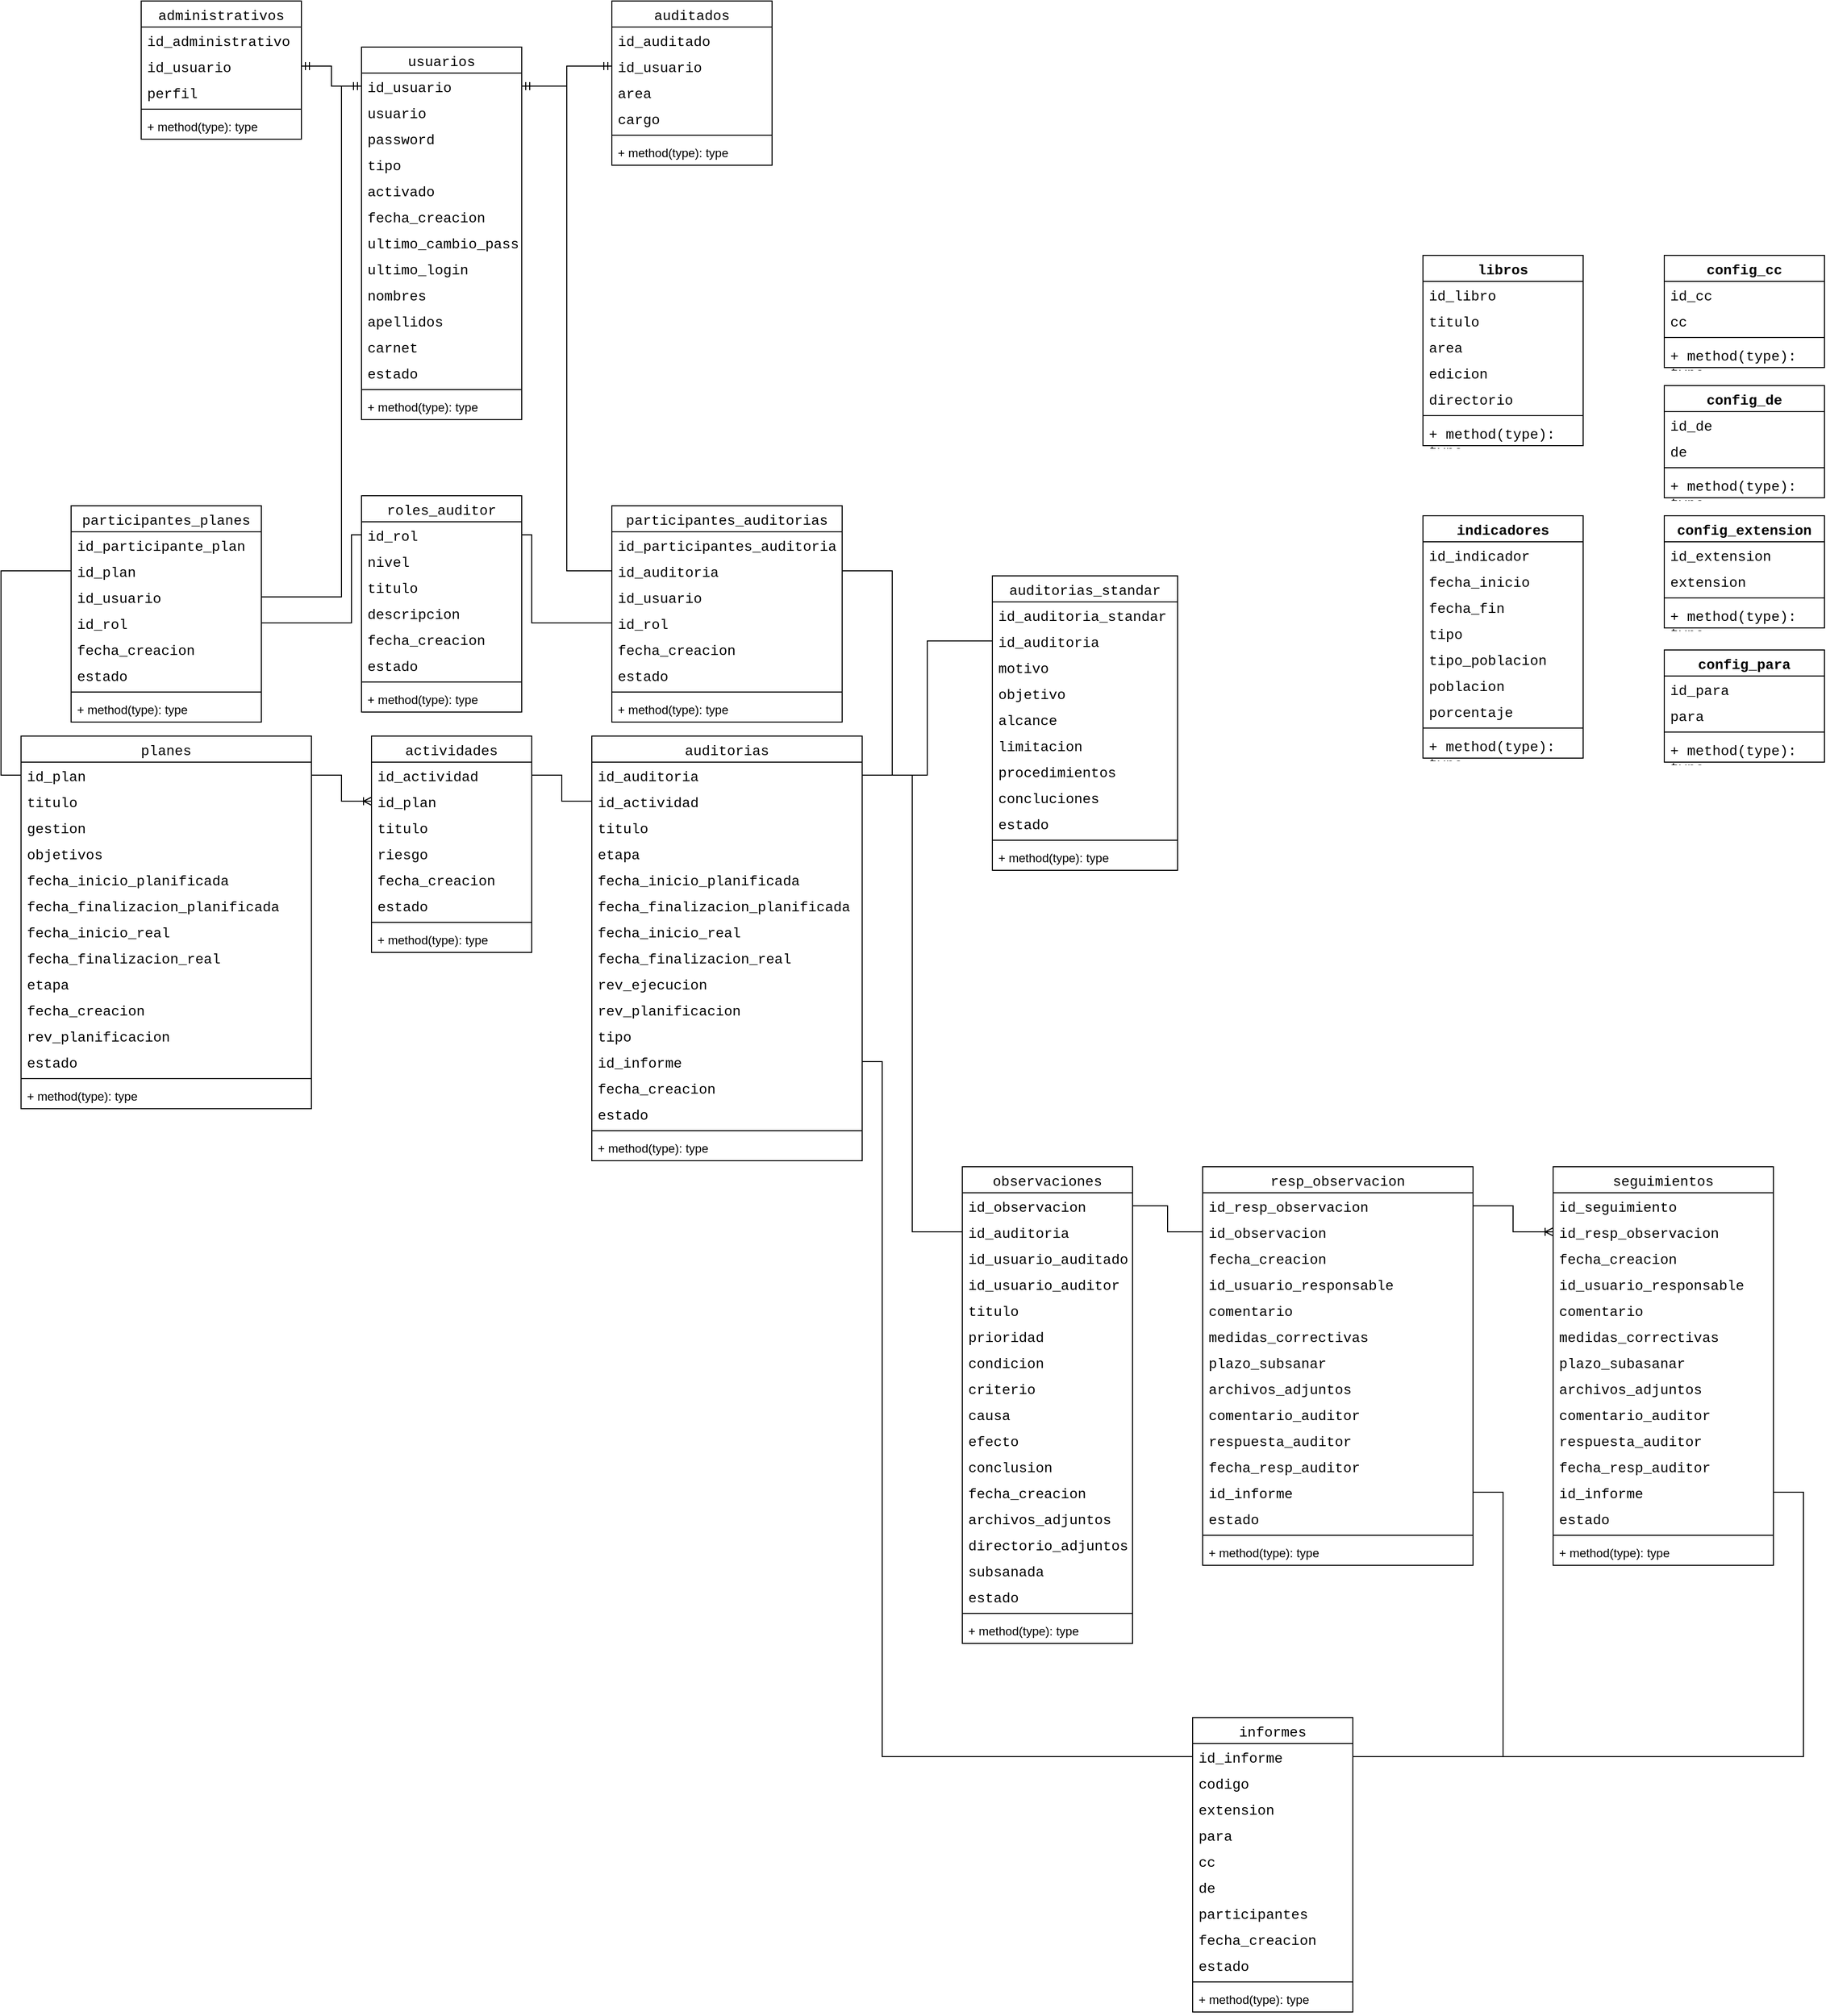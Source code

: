 <mxfile version="24.1.0" type="device">
  <diagram name="Página-1" id="P_EG35dM_7CVPaZ-Sxyr">
    <mxGraphModel dx="956" dy="1661" grid="1" gridSize="10" guides="1" tooltips="1" connect="1" arrows="1" fold="1" page="1" pageScale="1" pageWidth="827" pageHeight="1169" math="0" shadow="0">
      <root>
        <mxCell id="0" />
        <mxCell id="1" parent="0" />
        <mxCell id="v2iRJg3Xfcc0tF-ludr_-1" value="&lt;pre style=&quot;user-select: text; font-family: &amp;quot;Courier New&amp;quot;, Courier, monospace, arial, sans-serif; margin-top: 0px; margin-bottom: 0px; overflow-wrap: break-word; background-color: rgb(255, 255, 255); font-size: 14px; font-weight: 400; text-align: left;&quot; class=&quot;aLF-aPX-K0-aPE&quot;&gt;usuarios&lt;/pre&gt;" style="swimlane;fontStyle=1;align=center;verticalAlign=top;childLayout=stackLayout;horizontal=1;startSize=26;horizontalStack=0;resizeParent=1;resizeParentMax=0;resizeLast=0;collapsible=1;marginBottom=0;whiteSpace=wrap;html=1;" parent="1" vertex="1">
          <mxGeometry x="1020" y="-598" width="160" height="372" as="geometry" />
        </mxCell>
        <mxCell id="v2iRJg3Xfcc0tF-ludr_-2" value="&lt;pre style=&quot;user-select: text; font-family: &amp;quot;Courier New&amp;quot;, Courier, monospace, arial, sans-serif; margin-top: 0px; margin-bottom: 0px; overflow-wrap: break-word; background-color: rgb(255, 255, 255); font-size: 14px;&quot; class=&quot;aLF-aPX-K0-aPE&quot;&gt;id_usuario&lt;/pre&gt;" style="text;strokeColor=none;fillColor=none;align=left;verticalAlign=top;spacingLeft=4;spacingRight=4;overflow=hidden;rotatable=0;points=[[0,0.5],[1,0.5]];portConstraint=eastwest;whiteSpace=wrap;html=1;" parent="v2iRJg3Xfcc0tF-ludr_-1" vertex="1">
          <mxGeometry y="26" width="160" height="26" as="geometry" />
        </mxCell>
        <mxCell id="v2iRJg3Xfcc0tF-ludr_-21" value="&lt;pre style=&quot;user-select: text; font-family: &amp;quot;Courier New&amp;quot;, Courier, monospace, arial, sans-serif; margin-top: 0px; margin-bottom: 0px; overflow-wrap: break-word; background-color: rgb(255, 255, 255); font-size: 14px;&quot; class=&quot;aLF-aPX-K0-aPE&quot;&gt;usuario&lt;/pre&gt;" style="text;strokeColor=none;fillColor=none;align=left;verticalAlign=top;spacingLeft=4;spacingRight=4;overflow=hidden;rotatable=0;points=[[0,0.5],[1,0.5]];portConstraint=eastwest;whiteSpace=wrap;html=1;" parent="v2iRJg3Xfcc0tF-ludr_-1" vertex="1">
          <mxGeometry y="52" width="160" height="26" as="geometry" />
        </mxCell>
        <mxCell id="v2iRJg3Xfcc0tF-ludr_-20" value="&lt;pre style=&quot;user-select: text; font-family: &amp;quot;Courier New&amp;quot;, Courier, monospace, arial, sans-serif; margin-top: 0px; margin-bottom: 0px; overflow-wrap: break-word; background-color: rgb(255, 255, 255); font-size: 14px;&quot; class=&quot;aLF-aPX-K0-aPE&quot;&gt;password&lt;/pre&gt;" style="text;strokeColor=none;fillColor=none;align=left;verticalAlign=top;spacingLeft=4;spacingRight=4;overflow=hidden;rotatable=0;points=[[0,0.5],[1,0.5]];portConstraint=eastwest;whiteSpace=wrap;html=1;" parent="v2iRJg3Xfcc0tF-ludr_-1" vertex="1">
          <mxGeometry y="78" width="160" height="26" as="geometry" />
        </mxCell>
        <mxCell id="v2iRJg3Xfcc0tF-ludr_-19" value="&lt;pre style=&quot;user-select: text; font-family: &amp;quot;Courier New&amp;quot;, Courier, monospace, arial, sans-serif; margin-top: 0px; margin-bottom: 0px; overflow-wrap: break-word; background-color: rgb(255, 255, 255); font-size: 14px;&quot; class=&quot;aLF-aPX-K0-aPE&quot;&gt;tipo&lt;/pre&gt;" style="text;strokeColor=none;fillColor=none;align=left;verticalAlign=top;spacingLeft=4;spacingRight=4;overflow=hidden;rotatable=0;points=[[0,0.5],[1,0.5]];portConstraint=eastwest;whiteSpace=wrap;html=1;" parent="v2iRJg3Xfcc0tF-ludr_-1" vertex="1">
          <mxGeometry y="104" width="160" height="26" as="geometry" />
        </mxCell>
        <mxCell id="v2iRJg3Xfcc0tF-ludr_-18" value="&lt;pre style=&quot;user-select: text; font-family: &amp;quot;Courier New&amp;quot;, Courier, monospace, arial, sans-serif; margin-top: 0px; margin-bottom: 0px; overflow-wrap: break-word; background-color: rgb(255, 255, 255); font-size: 14px;&quot; class=&quot;aLF-aPX-K0-aPE&quot;&gt;activado&lt;/pre&gt;" style="text;strokeColor=none;fillColor=none;align=left;verticalAlign=top;spacingLeft=4;spacingRight=4;overflow=hidden;rotatable=0;points=[[0,0.5],[1,0.5]];portConstraint=eastwest;whiteSpace=wrap;html=1;" parent="v2iRJg3Xfcc0tF-ludr_-1" vertex="1">
          <mxGeometry y="130" width="160" height="26" as="geometry" />
        </mxCell>
        <mxCell id="v2iRJg3Xfcc0tF-ludr_-22" value="&lt;pre style=&quot;user-select: text; font-family: &amp;quot;Courier New&amp;quot;, Courier, monospace, arial, sans-serif; margin-top: 0px; margin-bottom: 0px; overflow-wrap: break-word; background-color: rgb(255, 255, 255); font-size: 14px;&quot; class=&quot;aLF-aPX-K0-aPE&quot;&gt;fecha_creacion&lt;/pre&gt;" style="text;strokeColor=none;fillColor=none;align=left;verticalAlign=top;spacingLeft=4;spacingRight=4;overflow=hidden;rotatable=0;points=[[0,0.5],[1,0.5]];portConstraint=eastwest;whiteSpace=wrap;html=1;" parent="v2iRJg3Xfcc0tF-ludr_-1" vertex="1">
          <mxGeometry y="156" width="160" height="26" as="geometry" />
        </mxCell>
        <mxCell id="v2iRJg3Xfcc0tF-ludr_-23" value="&lt;pre style=&quot;user-select: text; font-family: &amp;quot;Courier New&amp;quot;, Courier, monospace, arial, sans-serif; margin-top: 0px; margin-bottom: 0px; overflow-wrap: break-word; background-color: rgb(255, 255, 255); font-size: 14px;&quot; class=&quot;aLF-aPX-K0-aPE&quot;&gt;ultimo_cambio_pass&lt;/pre&gt;" style="text;strokeColor=none;fillColor=none;align=left;verticalAlign=top;spacingLeft=4;spacingRight=4;overflow=hidden;rotatable=0;points=[[0,0.5],[1,0.5]];portConstraint=eastwest;whiteSpace=wrap;html=1;" parent="v2iRJg3Xfcc0tF-ludr_-1" vertex="1">
          <mxGeometry y="182" width="160" height="26" as="geometry" />
        </mxCell>
        <mxCell id="v2iRJg3Xfcc0tF-ludr_-17" value="&lt;pre style=&quot;user-select: text; font-family: &amp;quot;Courier New&amp;quot;, Courier, monospace, arial, sans-serif; margin-top: 0px; margin-bottom: 0px; overflow-wrap: break-word; background-color: rgb(255, 255, 255); font-size: 14px;&quot; class=&quot;aLF-aPX-K0-aPE&quot;&gt;ultimo_login&lt;/pre&gt;" style="text;strokeColor=none;fillColor=none;align=left;verticalAlign=top;spacingLeft=4;spacingRight=4;overflow=hidden;rotatable=0;points=[[0,0.5],[1,0.5]];portConstraint=eastwest;whiteSpace=wrap;html=1;" parent="v2iRJg3Xfcc0tF-ludr_-1" vertex="1">
          <mxGeometry y="208" width="160" height="26" as="geometry" />
        </mxCell>
        <mxCell id="v2iRJg3Xfcc0tF-ludr_-26" value="&lt;pre style=&quot;user-select: text; font-family: &amp;quot;Courier New&amp;quot;, Courier, monospace, arial, sans-serif; margin-top: 0px; margin-bottom: 0px; overflow-wrap: break-word; background-color: rgb(255, 255, 255); font-size: 14px;&quot; class=&quot;aLF-aPX-K0-aPE&quot;&gt;nombres&lt;/pre&gt;" style="text;strokeColor=none;fillColor=none;align=left;verticalAlign=top;spacingLeft=4;spacingRight=4;overflow=hidden;rotatable=0;points=[[0,0.5],[1,0.5]];portConstraint=eastwest;whiteSpace=wrap;html=1;" parent="v2iRJg3Xfcc0tF-ludr_-1" vertex="1">
          <mxGeometry y="234" width="160" height="26" as="geometry" />
        </mxCell>
        <mxCell id="v2iRJg3Xfcc0tF-ludr_-25" value="&lt;pre style=&quot;user-select: text; font-family: &amp;quot;Courier New&amp;quot;, Courier, monospace, arial, sans-serif; margin-top: 0px; margin-bottom: 0px; overflow-wrap: break-word; background-color: rgb(255, 255, 255); font-size: 14px;&quot; class=&quot;aLF-aPX-K0-aPE&quot;&gt;apellidos&lt;/pre&gt;" style="text;strokeColor=none;fillColor=none;align=left;verticalAlign=top;spacingLeft=4;spacingRight=4;overflow=hidden;rotatable=0;points=[[0,0.5],[1,0.5]];portConstraint=eastwest;whiteSpace=wrap;html=1;" parent="v2iRJg3Xfcc0tF-ludr_-1" vertex="1">
          <mxGeometry y="260" width="160" height="26" as="geometry" />
        </mxCell>
        <mxCell id="v2iRJg3Xfcc0tF-ludr_-24" value="&lt;pre style=&quot;user-select: text; font-family: &amp;quot;Courier New&amp;quot;, Courier, monospace, arial, sans-serif; margin-top: 0px; margin-bottom: 0px; overflow-wrap: break-word; background-color: rgb(255, 255, 255); font-size: 14px;&quot; class=&quot;aLF-aPX-K0-aPE&quot;&gt;carnet&lt;/pre&gt;" style="text;strokeColor=none;fillColor=none;align=left;verticalAlign=top;spacingLeft=4;spacingRight=4;overflow=hidden;rotatable=0;points=[[0,0.5],[1,0.5]];portConstraint=eastwest;whiteSpace=wrap;html=1;" parent="v2iRJg3Xfcc0tF-ludr_-1" vertex="1">
          <mxGeometry y="286" width="160" height="26" as="geometry" />
        </mxCell>
        <mxCell id="zRA_gL1lxdrGA0FTlB0p-1" value="&lt;font face=&quot;Courier New&quot; style=&quot;font-size: 14px;&quot;&gt;estado&lt;/font&gt;" style="text;strokeColor=none;fillColor=none;align=left;verticalAlign=top;spacingLeft=4;spacingRight=4;overflow=hidden;rotatable=0;points=[[0,0.5],[1,0.5]];portConstraint=eastwest;whiteSpace=wrap;html=1;" parent="v2iRJg3Xfcc0tF-ludr_-1" vertex="1">
          <mxGeometry y="312" width="160" height="26" as="geometry" />
        </mxCell>
        <mxCell id="v2iRJg3Xfcc0tF-ludr_-3" value="" style="line;strokeWidth=1;fillColor=none;align=left;verticalAlign=middle;spacingTop=-1;spacingLeft=3;spacingRight=3;rotatable=0;labelPosition=right;points=[];portConstraint=eastwest;strokeColor=inherit;" parent="v2iRJg3Xfcc0tF-ludr_-1" vertex="1">
          <mxGeometry y="338" width="160" height="8" as="geometry" />
        </mxCell>
        <mxCell id="v2iRJg3Xfcc0tF-ludr_-4" value="+ method(type): type" style="text;strokeColor=none;fillColor=none;align=left;verticalAlign=top;spacingLeft=4;spacingRight=4;overflow=hidden;rotatable=0;points=[[0,0.5],[1,0.5]];portConstraint=eastwest;whiteSpace=wrap;html=1;" parent="v2iRJg3Xfcc0tF-ludr_-1" vertex="1">
          <mxGeometry y="346" width="160" height="26" as="geometry" />
        </mxCell>
        <mxCell id="v2iRJg3Xfcc0tF-ludr_-5" value="&lt;pre style=&quot;user-select: text; font-family: &amp;quot;Courier New&amp;quot;, Courier, monospace, arial, sans-serif; margin-top: 0px; margin-bottom: 0px; overflow-wrap: break-word; background-color: rgb(255, 255, 255); font-size: 14px; font-weight: 400; text-align: left;&quot; class=&quot;aLF-aPX-K0-aPE&quot;&gt;auditados&lt;/pre&gt;" style="swimlane;fontStyle=1;align=center;verticalAlign=top;childLayout=stackLayout;horizontal=1;startSize=26;horizontalStack=0;resizeParent=1;resizeParentMax=0;resizeLast=0;collapsible=1;marginBottom=0;whiteSpace=wrap;html=1;" parent="1" vertex="1">
          <mxGeometry x="1270" y="-644" width="160" height="164" as="geometry" />
        </mxCell>
        <mxCell id="v2iRJg3Xfcc0tF-ludr_-6" value="&lt;pre style=&quot;user-select: text; font-family: &amp;quot;Courier New&amp;quot;, Courier, monospace, arial, sans-serif; margin-top: 0px; margin-bottom: 0px; overflow-wrap: break-word; background-color: rgb(255, 255, 255); font-size: 14px;&quot; class=&quot;aLF-aPX-K0-aPE&quot;&gt;id_auditado&lt;/pre&gt;" style="text;strokeColor=none;fillColor=none;align=left;verticalAlign=top;spacingLeft=4;spacingRight=4;overflow=hidden;rotatable=0;points=[[0,0.5],[1,0.5]];portConstraint=eastwest;whiteSpace=wrap;html=1;" parent="v2iRJg3Xfcc0tF-ludr_-5" vertex="1">
          <mxGeometry y="26" width="160" height="26" as="geometry" />
        </mxCell>
        <mxCell id="v2iRJg3Xfcc0tF-ludr_-37" value="&lt;pre style=&quot;user-select: text; font-family: &amp;quot;Courier New&amp;quot;, Courier, monospace, arial, sans-serif; margin-top: 0px; margin-bottom: 0px; overflow-wrap: break-word; background-color: rgb(255, 255, 255); font-size: 14px;&quot; class=&quot;aLF-aPX-K0-aPE&quot;&gt;id_usuario&lt;/pre&gt;" style="text;strokeColor=none;fillColor=none;align=left;verticalAlign=top;spacingLeft=4;spacingRight=4;overflow=hidden;rotatable=0;points=[[0,0.5],[1,0.5]];portConstraint=eastwest;whiteSpace=wrap;html=1;" parent="v2iRJg3Xfcc0tF-ludr_-5" vertex="1">
          <mxGeometry y="52" width="160" height="26" as="geometry" />
        </mxCell>
        <mxCell id="v2iRJg3Xfcc0tF-ludr_-39" value="&lt;pre style=&quot;user-select: text; font-family: &amp;quot;Courier New&amp;quot;, Courier, monospace, arial, sans-serif; margin-top: 0px; margin-bottom: 0px; overflow-wrap: break-word; background-color: rgb(255, 255, 255); font-size: 14px;&quot; class=&quot;aLF-aPX-K0-aPE&quot;&gt;area&lt;/pre&gt;" style="text;strokeColor=none;fillColor=none;align=left;verticalAlign=top;spacingLeft=4;spacingRight=4;overflow=hidden;rotatable=0;points=[[0,0.5],[1,0.5]];portConstraint=eastwest;whiteSpace=wrap;html=1;" parent="v2iRJg3Xfcc0tF-ludr_-5" vertex="1">
          <mxGeometry y="78" width="160" height="26" as="geometry" />
        </mxCell>
        <mxCell id="v2iRJg3Xfcc0tF-ludr_-38" value="&lt;pre style=&quot;user-select: text; font-family: &amp;quot;Courier New&amp;quot;, Courier, monospace, arial, sans-serif; margin-top: 0px; margin-bottom: 0px; overflow-wrap: break-word; background-color: rgb(255, 255, 255); font-size: 14px;&quot; class=&quot;aLF-aPX-K0-aPE&quot;&gt;cargo&lt;/pre&gt;" style="text;strokeColor=none;fillColor=none;align=left;verticalAlign=top;spacingLeft=4;spacingRight=4;overflow=hidden;rotatable=0;points=[[0,0.5],[1,0.5]];portConstraint=eastwest;whiteSpace=wrap;html=1;" parent="v2iRJg3Xfcc0tF-ludr_-5" vertex="1">
          <mxGeometry y="104" width="160" height="26" as="geometry" />
        </mxCell>
        <mxCell id="v2iRJg3Xfcc0tF-ludr_-7" value="" style="line;strokeWidth=1;fillColor=none;align=left;verticalAlign=middle;spacingTop=-1;spacingLeft=3;spacingRight=3;rotatable=0;labelPosition=right;points=[];portConstraint=eastwest;strokeColor=inherit;" parent="v2iRJg3Xfcc0tF-ludr_-5" vertex="1">
          <mxGeometry y="130" width="160" height="8" as="geometry" />
        </mxCell>
        <mxCell id="v2iRJg3Xfcc0tF-ludr_-8" value="+ method(type): type" style="text;strokeColor=none;fillColor=none;align=left;verticalAlign=top;spacingLeft=4;spacingRight=4;overflow=hidden;rotatable=0;points=[[0,0.5],[1,0.5]];portConstraint=eastwest;whiteSpace=wrap;html=1;" parent="v2iRJg3Xfcc0tF-ludr_-5" vertex="1">
          <mxGeometry y="138" width="160" height="26" as="geometry" />
        </mxCell>
        <mxCell id="v2iRJg3Xfcc0tF-ludr_-13" value="&lt;pre style=&quot;user-select: text; font-family: &amp;quot;Courier New&amp;quot;, Courier, monospace, arial, sans-serif; margin-top: 0px; margin-bottom: 0px; overflow-wrap: break-word; background-color: rgb(255, 255, 255); font-size: 14px; font-weight: 400; text-align: left;&quot; class=&quot;aLF-aPX-K0-aPE&quot;&gt;administrativos&lt;/pre&gt;" style="swimlane;fontStyle=1;align=center;verticalAlign=top;childLayout=stackLayout;horizontal=1;startSize=26;horizontalStack=0;resizeParent=1;resizeParentMax=0;resizeLast=0;collapsible=1;marginBottom=0;whiteSpace=wrap;html=1;" parent="1" vertex="1">
          <mxGeometry x="800" y="-644" width="160" height="138" as="geometry" />
        </mxCell>
        <mxCell id="v2iRJg3Xfcc0tF-ludr_-14" value="&lt;pre style=&quot;user-select: text; font-family: &amp;quot;Courier New&amp;quot;, Courier, monospace, arial, sans-serif; margin-top: 0px; margin-bottom: 0px; overflow-wrap: break-word; background-color: rgb(255, 255, 255); font-size: 14px;&quot; class=&quot;aLF-aPX-K0-aPE&quot;&gt;id_administrativo&lt;/pre&gt;" style="text;strokeColor=none;fillColor=none;align=left;verticalAlign=top;spacingLeft=4;spacingRight=4;overflow=hidden;rotatable=0;points=[[0,0.5],[1,0.5]];portConstraint=eastwest;whiteSpace=wrap;html=1;" parent="v2iRJg3Xfcc0tF-ludr_-13" vertex="1">
          <mxGeometry y="26" width="160" height="26" as="geometry" />
        </mxCell>
        <mxCell id="9xzMscUbmClJ-suVDRSs-1" value="&lt;pre style=&quot;user-select: text; font-family: &amp;quot;Courier New&amp;quot;, Courier, monospace, arial, sans-serif; margin-top: 0px; margin-bottom: 0px; overflow-wrap: break-word; background-color: rgb(255, 255, 255); font-size: 14px;&quot; class=&quot;aLF-aPX-K0-aPE&quot;&gt;id_usuario&lt;/pre&gt;" style="text;strokeColor=none;fillColor=none;align=left;verticalAlign=top;spacingLeft=4;spacingRight=4;overflow=hidden;rotatable=0;points=[[0,0.5],[1,0.5]];portConstraint=eastwest;whiteSpace=wrap;html=1;" vertex="1" parent="v2iRJg3Xfcc0tF-ludr_-13">
          <mxGeometry y="52" width="160" height="26" as="geometry" />
        </mxCell>
        <mxCell id="v2iRJg3Xfcc0tF-ludr_-30" value="&lt;pre style=&quot;user-select: text; font-family: &amp;quot;Courier New&amp;quot;, Courier, monospace, arial, sans-serif; margin-top: 0px; margin-bottom: 0px; overflow-wrap: break-word; background-color: rgb(255, 255, 255); font-size: 14px;&quot; class=&quot;aLF-aPX-K0-aPE&quot;&gt;perfil&lt;/pre&gt;" style="text;strokeColor=none;fillColor=none;align=left;verticalAlign=top;spacingLeft=4;spacingRight=4;overflow=hidden;rotatable=0;points=[[0,0.5],[1,0.5]];portConstraint=eastwest;whiteSpace=wrap;html=1;" parent="v2iRJg3Xfcc0tF-ludr_-13" vertex="1">
          <mxGeometry y="78" width="160" height="26" as="geometry" />
        </mxCell>
        <mxCell id="v2iRJg3Xfcc0tF-ludr_-15" value="" style="line;strokeWidth=1;fillColor=none;align=left;verticalAlign=middle;spacingTop=-1;spacingLeft=3;spacingRight=3;rotatable=0;labelPosition=right;points=[];portConstraint=eastwest;strokeColor=inherit;" parent="v2iRJg3Xfcc0tF-ludr_-13" vertex="1">
          <mxGeometry y="104" width="160" height="8" as="geometry" />
        </mxCell>
        <mxCell id="v2iRJg3Xfcc0tF-ludr_-16" value="+ method(type): type" style="text;strokeColor=none;fillColor=none;align=left;verticalAlign=top;spacingLeft=4;spacingRight=4;overflow=hidden;rotatable=0;points=[[0,0.5],[1,0.5]];portConstraint=eastwest;whiteSpace=wrap;html=1;" parent="v2iRJg3Xfcc0tF-ludr_-13" vertex="1">
          <mxGeometry y="112" width="160" height="26" as="geometry" />
        </mxCell>
        <mxCell id="v2iRJg3Xfcc0tF-ludr_-41" value="&lt;pre style=&quot;user-select: text; font-family: &amp;quot;Courier New&amp;quot;, Courier, monospace, arial, sans-serif; margin-top: 0px; margin-bottom: 0px; overflow-wrap: break-word; background-color: rgb(255, 255, 255); font-size: 14px; font-weight: 400; text-align: left;&quot; class=&quot;aLF-aPX-K0-aPE&quot;&gt;roles_auditor&lt;/pre&gt;" style="swimlane;fontStyle=1;align=center;verticalAlign=top;childLayout=stackLayout;horizontal=1;startSize=26;horizontalStack=0;resizeParent=1;resizeParentMax=0;resizeLast=0;collapsible=1;marginBottom=0;whiteSpace=wrap;html=1;" parent="1" vertex="1">
          <mxGeometry x="1020" y="-150" width="160" height="216" as="geometry" />
        </mxCell>
        <mxCell id="v2iRJg3Xfcc0tF-ludr_-42" value="&lt;pre style=&quot;user-select: text; font-family: &amp;quot;Courier New&amp;quot;, Courier, monospace, arial, sans-serif; margin-top: 0px; margin-bottom: 0px; overflow-wrap: break-word; background-color: rgb(255, 255, 255); font-size: 14px;&quot; class=&quot;aLF-aPX-K0-aPE&quot;&gt;id_rol&lt;/pre&gt;" style="text;strokeColor=none;fillColor=none;align=left;verticalAlign=top;spacingLeft=4;spacingRight=4;overflow=hidden;rotatable=0;points=[[0,0.5],[1,0.5]];portConstraint=eastwest;whiteSpace=wrap;html=1;" parent="v2iRJg3Xfcc0tF-ludr_-41" vertex="1">
          <mxGeometry y="26" width="160" height="26" as="geometry" />
        </mxCell>
        <mxCell id="v2iRJg3Xfcc0tF-ludr_-47" value="&lt;pre style=&quot;user-select: text; font-family: &amp;quot;Courier New&amp;quot;, Courier, monospace, arial, sans-serif; margin-top: 0px; margin-bottom: 0px; overflow-wrap: break-word; background-color: rgb(255, 255, 255); font-size: 14px;&quot; class=&quot;aLF-aPX-K0-aPE&quot;&gt;nivel&lt;/pre&gt;" style="text;strokeColor=none;fillColor=none;align=left;verticalAlign=top;spacingLeft=4;spacingRight=4;overflow=hidden;rotatable=0;points=[[0,0.5],[1,0.5]];portConstraint=eastwest;whiteSpace=wrap;html=1;" parent="v2iRJg3Xfcc0tF-ludr_-41" vertex="1">
          <mxGeometry y="52" width="160" height="26" as="geometry" />
        </mxCell>
        <mxCell id="v2iRJg3Xfcc0tF-ludr_-46" value="&lt;pre style=&quot;user-select: text; font-family: &amp;quot;Courier New&amp;quot;, Courier, monospace, arial, sans-serif; margin-top: 0px; margin-bottom: 0px; overflow-wrap: break-word; background-color: rgb(255, 255, 255); font-size: 14px;&quot; class=&quot;aLF-aPX-K0-aPE&quot;&gt;titulo&lt;/pre&gt;" style="text;strokeColor=none;fillColor=none;align=left;verticalAlign=top;spacingLeft=4;spacingRight=4;overflow=hidden;rotatable=0;points=[[0,0.5],[1,0.5]];portConstraint=eastwest;whiteSpace=wrap;html=1;" parent="v2iRJg3Xfcc0tF-ludr_-41" vertex="1">
          <mxGeometry y="78" width="160" height="26" as="geometry" />
        </mxCell>
        <mxCell id="v2iRJg3Xfcc0tF-ludr_-45" value="&lt;pre style=&quot;user-select: text; font-family: &amp;quot;Courier New&amp;quot;, Courier, monospace, arial, sans-serif; margin-top: 0px; margin-bottom: 0px; overflow-wrap: break-word; background-color: rgb(255, 255, 255); font-size: 14px;&quot; class=&quot;aLF-aPX-K0-aPE&quot;&gt;descripcion&lt;/pre&gt;" style="text;strokeColor=none;fillColor=none;align=left;verticalAlign=top;spacingLeft=4;spacingRight=4;overflow=hidden;rotatable=0;points=[[0,0.5],[1,0.5]];portConstraint=eastwest;whiteSpace=wrap;html=1;" parent="v2iRJg3Xfcc0tF-ludr_-41" vertex="1">
          <mxGeometry y="104" width="160" height="26" as="geometry" />
        </mxCell>
        <mxCell id="zRA_gL1lxdrGA0FTlB0p-71" value="&lt;font face=&quot;Courier New&quot; style=&quot;font-size: 14px;&quot;&gt;fecha_creacion&lt;/font&gt;" style="text;strokeColor=none;fillColor=none;align=left;verticalAlign=top;spacingLeft=4;spacingRight=4;overflow=hidden;rotatable=0;points=[[0,0.5],[1,0.5]];portConstraint=eastwest;whiteSpace=wrap;html=1;" parent="v2iRJg3Xfcc0tF-ludr_-41" vertex="1">
          <mxGeometry y="130" width="160" height="26" as="geometry" />
        </mxCell>
        <mxCell id="zRA_gL1lxdrGA0FTlB0p-22" value="&lt;font face=&quot;Courier New&quot; style=&quot;font-size: 14px;&quot;&gt;estado&lt;/font&gt;" style="text;strokeColor=none;fillColor=none;align=left;verticalAlign=top;spacingLeft=4;spacingRight=4;overflow=hidden;rotatable=0;points=[[0,0.5],[1,0.5]];portConstraint=eastwest;whiteSpace=wrap;html=1;" parent="v2iRJg3Xfcc0tF-ludr_-41" vertex="1">
          <mxGeometry y="156" width="160" height="26" as="geometry" />
        </mxCell>
        <mxCell id="v2iRJg3Xfcc0tF-ludr_-43" value="" style="line;strokeWidth=1;fillColor=none;align=left;verticalAlign=middle;spacingTop=-1;spacingLeft=3;spacingRight=3;rotatable=0;labelPosition=right;points=[];portConstraint=eastwest;strokeColor=inherit;" parent="v2iRJg3Xfcc0tF-ludr_-41" vertex="1">
          <mxGeometry y="182" width="160" height="8" as="geometry" />
        </mxCell>
        <mxCell id="v2iRJg3Xfcc0tF-ludr_-44" value="+ method(type): type" style="text;strokeColor=none;fillColor=none;align=left;verticalAlign=top;spacingLeft=4;spacingRight=4;overflow=hidden;rotatable=0;points=[[0,0.5],[1,0.5]];portConstraint=eastwest;whiteSpace=wrap;html=1;" parent="v2iRJg3Xfcc0tF-ludr_-41" vertex="1">
          <mxGeometry y="190" width="160" height="26" as="geometry" />
        </mxCell>
        <mxCell id="v2iRJg3Xfcc0tF-ludr_-48" value="&lt;pre style=&quot;user-select: text; font-family: &amp;quot;Courier New&amp;quot;, Courier, monospace, arial, sans-serif; margin-top: 0px; margin-bottom: 0px; overflow-wrap: break-word; background-color: rgb(255, 255, 255); font-size: 14px; font-weight: 400; text-align: left;&quot; class=&quot;aLF-aPX-K0-aPE&quot;&gt;planes&lt;/pre&gt;" style="swimlane;fontStyle=1;align=center;verticalAlign=top;childLayout=stackLayout;horizontal=1;startSize=26;horizontalStack=0;resizeParent=1;resizeParentMax=0;resizeLast=0;collapsible=1;marginBottom=0;whiteSpace=wrap;html=1;" parent="1" vertex="1">
          <mxGeometry x="680" y="90" width="290" height="372" as="geometry" />
        </mxCell>
        <mxCell id="v2iRJg3Xfcc0tF-ludr_-49" value="&lt;pre style=&quot;user-select: text; font-family: &amp;quot;Courier New&amp;quot;, Courier, monospace, arial, sans-serif; margin-top: 0px; margin-bottom: 0px; overflow-wrap: break-word; background-color: rgb(255, 255, 255); font-size: 14px;&quot; class=&quot;aLF-aPX-K0-aPE&quot;&gt;id_plan&lt;/pre&gt;" style="text;strokeColor=none;fillColor=none;align=left;verticalAlign=top;spacingLeft=4;spacingRight=4;overflow=hidden;rotatable=0;points=[[0,0.5],[1,0.5]];portConstraint=eastwest;whiteSpace=wrap;html=1;" parent="v2iRJg3Xfcc0tF-ludr_-48" vertex="1">
          <mxGeometry y="26" width="290" height="26" as="geometry" />
        </mxCell>
        <mxCell id="v2iRJg3Xfcc0tF-ludr_-56" value="&lt;pre style=&quot;user-select: text; font-family: &amp;quot;Courier New&amp;quot;, Courier, monospace, arial, sans-serif; margin-top: 0px; margin-bottom: 0px; overflow-wrap: break-word; background-color: rgb(255, 255, 255); font-size: 14px;&quot; class=&quot;aLF-aPX-K0-aPE&quot;&gt;titulo&lt;/pre&gt;" style="text;strokeColor=none;fillColor=none;align=left;verticalAlign=top;spacingLeft=4;spacingRight=4;overflow=hidden;rotatable=0;points=[[0,0.5],[1,0.5]];portConstraint=eastwest;whiteSpace=wrap;html=1;" parent="v2iRJg3Xfcc0tF-ludr_-48" vertex="1">
          <mxGeometry y="52" width="290" height="26" as="geometry" />
        </mxCell>
        <mxCell id="v2iRJg3Xfcc0tF-ludr_-55" value="&lt;pre style=&quot;user-select: text; font-family: &amp;quot;Courier New&amp;quot;, Courier, monospace, arial, sans-serif; margin-top: 0px; margin-bottom: 0px; overflow-wrap: break-word; background-color: rgb(255, 255, 255); font-size: 14px;&quot; class=&quot;aLF-aPX-K0-aPE&quot;&gt;gestion&lt;/pre&gt;" style="text;strokeColor=none;fillColor=none;align=left;verticalAlign=top;spacingLeft=4;spacingRight=4;overflow=hidden;rotatable=0;points=[[0,0.5],[1,0.5]];portConstraint=eastwest;whiteSpace=wrap;html=1;" parent="v2iRJg3Xfcc0tF-ludr_-48" vertex="1">
          <mxGeometry y="78" width="290" height="26" as="geometry" />
        </mxCell>
        <mxCell id="v2iRJg3Xfcc0tF-ludr_-54" value="&lt;pre style=&quot;user-select: text; font-family: &amp;quot;Courier New&amp;quot;, Courier, monospace, arial, sans-serif; margin-top: 0px; margin-bottom: 0px; overflow-wrap: break-word; background-color: rgb(255, 255, 255); font-size: 14px;&quot; class=&quot;aLF-aPX-K0-aPE&quot;&gt;objetivos&lt;/pre&gt;" style="text;strokeColor=none;fillColor=none;align=left;verticalAlign=top;spacingLeft=4;spacingRight=4;overflow=hidden;rotatable=0;points=[[0,0.5],[1,0.5]];portConstraint=eastwest;whiteSpace=wrap;html=1;" parent="v2iRJg3Xfcc0tF-ludr_-48" vertex="1">
          <mxGeometry y="104" width="290" height="26" as="geometry" />
        </mxCell>
        <mxCell id="1lgYtawJcJ5ZMoFz6sz0-1" value="&lt;font style=&quot;font-size: 14px;&quot; face=&quot;Courier New&quot;&gt;fecha_inicio_planificada&lt;/font&gt;" style="text;strokeColor=none;fillColor=none;align=left;verticalAlign=top;spacingLeft=4;spacingRight=4;overflow=hidden;rotatable=0;points=[[0,0.5],[1,0.5]];portConstraint=eastwest;whiteSpace=wrap;html=1;" parent="v2iRJg3Xfcc0tF-ludr_-48" vertex="1">
          <mxGeometry y="130" width="290" height="26" as="geometry" />
        </mxCell>
        <mxCell id="v2iRJg3Xfcc0tF-ludr_-53" value="&lt;pre style=&quot;user-select: text; font-family: &amp;quot;Courier New&amp;quot;, Courier, monospace, arial, sans-serif; margin-top: 0px; margin-bottom: 0px; overflow-wrap: break-word; background-color: rgb(255, 255, 255); font-size: 14px;&quot; class=&quot;aLF-aPX-K0-aPE&quot;&gt;fecha_finalizacion_planificada&lt;br&gt;&lt;/pre&gt;" style="text;strokeColor=none;fillColor=none;align=left;verticalAlign=top;spacingLeft=4;spacingRight=4;overflow=hidden;rotatable=0;points=[[0,0.5],[1,0.5]];portConstraint=eastwest;whiteSpace=wrap;html=1;" parent="v2iRJg3Xfcc0tF-ludr_-48" vertex="1">
          <mxGeometry y="156" width="290" height="26" as="geometry" />
        </mxCell>
        <mxCell id="1lgYtawJcJ5ZMoFz6sz0-3" value="&lt;font style=&quot;font-size: 14px;&quot; face=&quot;Courier New&quot;&gt;fecha_inicio_real&lt;/font&gt;" style="text;strokeColor=none;fillColor=none;align=left;verticalAlign=top;spacingLeft=4;spacingRight=4;overflow=hidden;rotatable=0;points=[[0,0.5],[1,0.5]];portConstraint=eastwest;whiteSpace=wrap;html=1;" parent="v2iRJg3Xfcc0tF-ludr_-48" vertex="1">
          <mxGeometry y="182" width="290" height="26" as="geometry" />
        </mxCell>
        <mxCell id="1lgYtawJcJ5ZMoFz6sz0-2" value="&lt;font face=&quot;Courier New&quot; style=&quot;font-size: 14px;&quot;&gt;fecha_finalizacion_real &lt;/font&gt;" style="text;strokeColor=none;fillColor=none;align=left;verticalAlign=top;spacingLeft=4;spacingRight=4;overflow=hidden;rotatable=0;points=[[0,0.5],[1,0.5]];portConstraint=eastwest;whiteSpace=wrap;html=1;" parent="v2iRJg3Xfcc0tF-ludr_-48" vertex="1">
          <mxGeometry y="208" width="290" height="26" as="geometry" />
        </mxCell>
        <mxCell id="v2iRJg3Xfcc0tF-ludr_-52" value="&lt;pre style=&quot;user-select: text; font-family: &amp;quot;Courier New&amp;quot;, Courier, monospace, arial, sans-serif; margin-top: 0px; margin-bottom: 0px; overflow-wrap: break-word; background-color: rgb(255, 255, 255); font-size: 14px;&quot; class=&quot;aLF-aPX-K0-aPE&quot;&gt;etapa&lt;/pre&gt;" style="text;strokeColor=none;fillColor=none;align=left;verticalAlign=top;spacingLeft=4;spacingRight=4;overflow=hidden;rotatable=0;points=[[0,0.5],[1,0.5]];portConstraint=eastwest;whiteSpace=wrap;html=1;" parent="v2iRJg3Xfcc0tF-ludr_-48" vertex="1">
          <mxGeometry y="234" width="290" height="26" as="geometry" />
        </mxCell>
        <mxCell id="zRA_gL1lxdrGA0FTlB0p-65" value="&lt;font style=&quot;font-size: 14px;&quot; face=&quot;Courier New&quot;&gt;fecha_creacion&lt;/font&gt;" style="text;strokeColor=none;fillColor=none;align=left;verticalAlign=top;spacingLeft=4;spacingRight=4;overflow=hidden;rotatable=0;points=[[0,0.5],[1,0.5]];portConstraint=eastwest;whiteSpace=wrap;html=1;" parent="v2iRJg3Xfcc0tF-ludr_-48" vertex="1">
          <mxGeometry y="260" width="290" height="26" as="geometry" />
        </mxCell>
        <mxCell id="v2iRJg3Xfcc0tF-ludr_-58" value="&lt;pre style=&quot;user-select: text; font-family: &amp;quot;Courier New&amp;quot;, Courier, monospace, arial, sans-serif; margin-top: 0px; margin-bottom: 0px; overflow-wrap: break-word; background-color: rgb(255, 255, 255); font-size: 14px;&quot; class=&quot;aLF-aPX-K0-aPE&quot;&gt;rev_planificacion&lt;/pre&gt;" style="text;strokeColor=none;fillColor=none;align=left;verticalAlign=top;spacingLeft=4;spacingRight=4;overflow=hidden;rotatable=0;points=[[0,0.5],[1,0.5]];portConstraint=eastwest;whiteSpace=wrap;html=1;" parent="v2iRJg3Xfcc0tF-ludr_-48" vertex="1">
          <mxGeometry y="286" width="290" height="26" as="geometry" />
        </mxCell>
        <mxCell id="zRA_gL1lxdrGA0FTlB0p-10" value="&lt;font face=&quot;Courier New&quot; style=&quot;font-size: 14px;&quot;&gt;estado&lt;/font&gt;" style="text;strokeColor=none;fillColor=none;align=left;verticalAlign=top;spacingLeft=4;spacingRight=4;overflow=hidden;rotatable=0;points=[[0,0.5],[1,0.5]];portConstraint=eastwest;whiteSpace=wrap;html=1;" parent="v2iRJg3Xfcc0tF-ludr_-48" vertex="1">
          <mxGeometry y="312" width="290" height="26" as="geometry" />
        </mxCell>
        <mxCell id="v2iRJg3Xfcc0tF-ludr_-50" value="" style="line;strokeWidth=1;fillColor=none;align=left;verticalAlign=middle;spacingTop=-1;spacingLeft=3;spacingRight=3;rotatable=0;labelPosition=right;points=[];portConstraint=eastwest;strokeColor=inherit;" parent="v2iRJg3Xfcc0tF-ludr_-48" vertex="1">
          <mxGeometry y="338" width="290" height="8" as="geometry" />
        </mxCell>
        <mxCell id="v2iRJg3Xfcc0tF-ludr_-51" value="+ method(type): type" style="text;strokeColor=none;fillColor=none;align=left;verticalAlign=top;spacingLeft=4;spacingRight=4;overflow=hidden;rotatable=0;points=[[0,0.5],[1,0.5]];portConstraint=eastwest;whiteSpace=wrap;html=1;" parent="v2iRJg3Xfcc0tF-ludr_-48" vertex="1">
          <mxGeometry y="346" width="290" height="26" as="geometry" />
        </mxCell>
        <mxCell id="v2iRJg3Xfcc0tF-ludr_-59" value="&lt;pre style=&quot;user-select: text; font-family: &amp;quot;Courier New&amp;quot;, Courier, monospace, arial, sans-serif; margin-top: 0px; margin-bottom: 0px; overflow-wrap: break-word; background-color: rgb(255, 255, 255); font-size: 14px; font-weight: 400; text-align: left;&quot; class=&quot;aLF-aPX-K0-aPE&quot;&gt;actividades&lt;/pre&gt;" style="swimlane;fontStyle=1;align=center;verticalAlign=top;childLayout=stackLayout;horizontal=1;startSize=26;horizontalStack=0;resizeParent=1;resizeParentMax=0;resizeLast=0;collapsible=1;marginBottom=0;whiteSpace=wrap;html=1;" parent="1" vertex="1">
          <mxGeometry x="1030" y="90" width="160" height="216" as="geometry" />
        </mxCell>
        <mxCell id="v2iRJg3Xfcc0tF-ludr_-60" value="&lt;pre style=&quot;user-select: text; font-family: &amp;quot;Courier New&amp;quot;, Courier, monospace, arial, sans-serif; margin-top: 0px; margin-bottom: 0px; overflow-wrap: break-word; background-color: rgb(255, 255, 255); font-size: 14px;&quot; class=&quot;aLF-aPX-K0-aPE&quot;&gt;id_actividad&lt;/pre&gt;" style="text;strokeColor=none;fillColor=none;align=left;verticalAlign=top;spacingLeft=4;spacingRight=4;overflow=hidden;rotatable=0;points=[[0,0.5],[1,0.5]];portConstraint=eastwest;whiteSpace=wrap;html=1;" parent="v2iRJg3Xfcc0tF-ludr_-59" vertex="1">
          <mxGeometry y="26" width="160" height="26" as="geometry" />
        </mxCell>
        <mxCell id="v2iRJg3Xfcc0tF-ludr_-65" value="&lt;pre style=&quot;user-select: text; font-family: &amp;quot;Courier New&amp;quot;, Courier, monospace, arial, sans-serif; margin-top: 0px; margin-bottom: 0px; overflow-wrap: break-word; background-color: rgb(255, 255, 255); font-size: 14px;&quot; class=&quot;aLF-aPX-K0-aPE&quot;&gt;id_plan&lt;/pre&gt;" style="text;strokeColor=none;fillColor=none;align=left;verticalAlign=top;spacingLeft=4;spacingRight=4;overflow=hidden;rotatable=0;points=[[0,0.5],[1,0.5]];portConstraint=eastwest;whiteSpace=wrap;html=1;" parent="v2iRJg3Xfcc0tF-ludr_-59" vertex="1">
          <mxGeometry y="52" width="160" height="26" as="geometry" />
        </mxCell>
        <mxCell id="v2iRJg3Xfcc0tF-ludr_-64" value="&lt;pre style=&quot;user-select: text; font-family: &amp;quot;Courier New&amp;quot;, Courier, monospace, arial, sans-serif; margin-top: 0px; margin-bottom: 0px; overflow-wrap: break-word; background-color: rgb(255, 255, 255); font-size: 14px;&quot; class=&quot;aLF-aPX-K0-aPE&quot;&gt;titulo&lt;/pre&gt;" style="text;strokeColor=none;fillColor=none;align=left;verticalAlign=top;spacingLeft=4;spacingRight=4;overflow=hidden;rotatable=0;points=[[0,0.5],[1,0.5]];portConstraint=eastwest;whiteSpace=wrap;html=1;" parent="v2iRJg3Xfcc0tF-ludr_-59" vertex="1">
          <mxGeometry y="78" width="160" height="26" as="geometry" />
        </mxCell>
        <mxCell id="v2iRJg3Xfcc0tF-ludr_-63" value="&lt;pre style=&quot;user-select: text; font-family: &amp;quot;Courier New&amp;quot;, Courier, monospace, arial, sans-serif; margin-top: 0px; margin-bottom: 0px; overflow-wrap: break-word; background-color: rgb(255, 255, 255); font-size: 14px;&quot; class=&quot;aLF-aPX-K0-aPE&quot;&gt;riesgo&lt;/pre&gt;" style="text;strokeColor=none;fillColor=none;align=left;verticalAlign=top;spacingLeft=4;spacingRight=4;overflow=hidden;rotatable=0;points=[[0,0.5],[1,0.5]];portConstraint=eastwest;whiteSpace=wrap;html=1;" parent="v2iRJg3Xfcc0tF-ludr_-59" vertex="1">
          <mxGeometry y="104" width="160" height="26" as="geometry" />
        </mxCell>
        <mxCell id="zRA_gL1lxdrGA0FTlB0p-66" value="&lt;font face=&quot;Courier New&quot; style=&quot;font-size: 14px;&quot;&gt;fecha_creacion&lt;/font&gt;" style="text;strokeColor=none;fillColor=none;align=left;verticalAlign=top;spacingLeft=4;spacingRight=4;overflow=hidden;rotatable=0;points=[[0,0.5],[1,0.5]];portConstraint=eastwest;whiteSpace=wrap;html=1;" parent="v2iRJg3Xfcc0tF-ludr_-59" vertex="1">
          <mxGeometry y="130" width="160" height="26" as="geometry" />
        </mxCell>
        <mxCell id="zRA_gL1lxdrGA0FTlB0p-11" value="&lt;font face=&quot;Courier New&quot; style=&quot;font-size: 14px;&quot;&gt;estado&lt;/font&gt;" style="text;strokeColor=none;fillColor=none;align=left;verticalAlign=top;spacingLeft=4;spacingRight=4;overflow=hidden;rotatable=0;points=[[0,0.5],[1,0.5]];portConstraint=eastwest;whiteSpace=wrap;html=1;" parent="v2iRJg3Xfcc0tF-ludr_-59" vertex="1">
          <mxGeometry y="156" width="160" height="26" as="geometry" />
        </mxCell>
        <mxCell id="v2iRJg3Xfcc0tF-ludr_-61" value="" style="line;strokeWidth=1;fillColor=none;align=left;verticalAlign=middle;spacingTop=-1;spacingLeft=3;spacingRight=3;rotatable=0;labelPosition=right;points=[];portConstraint=eastwest;strokeColor=inherit;" parent="v2iRJg3Xfcc0tF-ludr_-59" vertex="1">
          <mxGeometry y="182" width="160" height="8" as="geometry" />
        </mxCell>
        <mxCell id="v2iRJg3Xfcc0tF-ludr_-62" value="+ method(type): type" style="text;strokeColor=none;fillColor=none;align=left;verticalAlign=top;spacingLeft=4;spacingRight=4;overflow=hidden;rotatable=0;points=[[0,0.5],[1,0.5]];portConstraint=eastwest;whiteSpace=wrap;html=1;" parent="v2iRJg3Xfcc0tF-ludr_-59" vertex="1">
          <mxGeometry y="190" width="160" height="26" as="geometry" />
        </mxCell>
        <mxCell id="v2iRJg3Xfcc0tF-ludr_-67" value="&lt;pre style=&quot;user-select: text; font-family: &amp;quot;Courier New&amp;quot;, Courier, monospace, arial, sans-serif; margin-top: 0px; margin-bottom: 0px; overflow-wrap: break-word; background-color: rgb(255, 255, 255); font-size: 14px; font-weight: 400; text-align: left;&quot; class=&quot;aLF-aPX-K0-aPE&quot;&gt;auditorias_standar&lt;/pre&gt;" style="swimlane;fontStyle=1;align=center;verticalAlign=top;childLayout=stackLayout;horizontal=1;startSize=26;horizontalStack=0;resizeParent=1;resizeParentMax=0;resizeLast=0;collapsible=1;marginBottom=0;whiteSpace=wrap;html=1;" parent="1" vertex="1">
          <mxGeometry x="1650" y="-70" width="185" height="294" as="geometry" />
        </mxCell>
        <mxCell id="v2iRJg3Xfcc0tF-ludr_-68" value="&lt;pre style=&quot;user-select: text; font-family: &amp;quot;Courier New&amp;quot;, Courier, monospace, arial, sans-serif; margin-top: 0px; margin-bottom: 0px; overflow-wrap: break-word; background-color: rgb(255, 255, 255); font-size: 14px;&quot; class=&quot;aLF-aPX-K0-aPE&quot;&gt;id_auditoria_standar&lt;/pre&gt;" style="text;strokeColor=none;fillColor=none;align=left;verticalAlign=top;spacingLeft=4;spacingRight=4;overflow=hidden;rotatable=0;points=[[0,0.5],[1,0.5]];portConstraint=eastwest;whiteSpace=wrap;html=1;" parent="v2iRJg3Xfcc0tF-ludr_-67" vertex="1">
          <mxGeometry y="26" width="185" height="26" as="geometry" />
        </mxCell>
        <mxCell id="1lgYtawJcJ5ZMoFz6sz0-20" value="&lt;pre style=&quot;user-select: text; font-family: &amp;quot;Courier New&amp;quot;, Courier, monospace, arial, sans-serif; margin-top: 0px; margin-bottom: 0px; overflow-wrap: break-word; background-color: rgb(255, 255, 255); font-size: 14px;&quot; class=&quot;aLF-aPX-K0-aPE&quot;&gt;id_auditoria&lt;/pre&gt;" style="text;strokeColor=none;fillColor=none;align=left;verticalAlign=top;spacingLeft=4;spacingRight=4;overflow=hidden;rotatable=0;points=[[0,0.5],[1,0.5]];portConstraint=eastwest;whiteSpace=wrap;html=1;" parent="v2iRJg3Xfcc0tF-ludr_-67" vertex="1">
          <mxGeometry y="52" width="185" height="26" as="geometry" />
        </mxCell>
        <mxCell id="v2iRJg3Xfcc0tF-ludr_-77" value="&lt;pre style=&quot;user-select: text; font-family: &amp;quot;Courier New&amp;quot;, Courier, monospace, arial, sans-serif; margin-top: 0px; margin-bottom: 0px; overflow-wrap: break-word; background-color: rgb(255, 255, 255); font-size: 14px;&quot; class=&quot;aLF-aPX-K0-aPE&quot;&gt;motivo&lt;/pre&gt;" style="text;strokeColor=none;fillColor=none;align=left;verticalAlign=top;spacingLeft=4;spacingRight=4;overflow=hidden;rotatable=0;points=[[0,0.5],[1,0.5]];portConstraint=eastwest;whiteSpace=wrap;html=1;" parent="v2iRJg3Xfcc0tF-ludr_-67" vertex="1">
          <mxGeometry y="78" width="185" height="26" as="geometry" />
        </mxCell>
        <mxCell id="v2iRJg3Xfcc0tF-ludr_-76" value="&lt;pre style=&quot;user-select: text; font-family: &amp;quot;Courier New&amp;quot;, Courier, monospace, arial, sans-serif; margin-top: 0px; margin-bottom: 0px; overflow-wrap: break-word; background-color: rgb(255, 255, 255); font-size: 14px;&quot; class=&quot;aLF-aPX-K0-aPE&quot;&gt;objetivo&lt;/pre&gt;" style="text;strokeColor=none;fillColor=none;align=left;verticalAlign=top;spacingLeft=4;spacingRight=4;overflow=hidden;rotatable=0;points=[[0,0.5],[1,0.5]];portConstraint=eastwest;whiteSpace=wrap;html=1;" parent="v2iRJg3Xfcc0tF-ludr_-67" vertex="1">
          <mxGeometry y="104" width="185" height="26" as="geometry" />
        </mxCell>
        <mxCell id="v2iRJg3Xfcc0tF-ludr_-75" value="&lt;pre style=&quot;user-select: text; font-family: &amp;quot;Courier New&amp;quot;, Courier, monospace, arial, sans-serif; margin-top: 0px; margin-bottom: 0px; overflow-wrap: break-word; background-color: rgb(255, 255, 255); font-size: 14px;&quot; class=&quot;aLF-aPX-K0-aPE&quot;&gt;alcance&lt;/pre&gt;" style="text;strokeColor=none;fillColor=none;align=left;verticalAlign=top;spacingLeft=4;spacingRight=4;overflow=hidden;rotatable=0;points=[[0,0.5],[1,0.5]];portConstraint=eastwest;whiteSpace=wrap;html=1;" parent="v2iRJg3Xfcc0tF-ludr_-67" vertex="1">
          <mxGeometry y="130" width="185" height="26" as="geometry" />
        </mxCell>
        <mxCell id="v2iRJg3Xfcc0tF-ludr_-74" value="&lt;pre style=&quot;user-select: text; font-family: &amp;quot;Courier New&amp;quot;, Courier, monospace, arial, sans-serif; margin-top: 0px; margin-bottom: 0px; overflow-wrap: break-word; background-color: rgb(255, 255, 255); font-size: 14px;&quot; class=&quot;aLF-aPX-K0-aPE&quot;&gt;limitacion&lt;/pre&gt;" style="text;strokeColor=none;fillColor=none;align=left;verticalAlign=top;spacingLeft=4;spacingRight=4;overflow=hidden;rotatable=0;points=[[0,0.5],[1,0.5]];portConstraint=eastwest;whiteSpace=wrap;html=1;" parent="v2iRJg3Xfcc0tF-ludr_-67" vertex="1">
          <mxGeometry y="156" width="185" height="26" as="geometry" />
        </mxCell>
        <mxCell id="v2iRJg3Xfcc0tF-ludr_-73" value="&lt;pre style=&quot;user-select: text; font-family: &amp;quot;Courier New&amp;quot;, Courier, monospace, arial, sans-serif; margin-top: 0px; margin-bottom: 0px; overflow-wrap: break-word; background-color: rgb(255, 255, 255); font-size: 14px;&quot; class=&quot;aLF-aPX-K0-aPE&quot;&gt;procedimientos&lt;/pre&gt;" style="text;strokeColor=none;fillColor=none;align=left;verticalAlign=top;spacingLeft=4;spacingRight=4;overflow=hidden;rotatable=0;points=[[0,0.5],[1,0.5]];portConstraint=eastwest;whiteSpace=wrap;html=1;" parent="v2iRJg3Xfcc0tF-ludr_-67" vertex="1">
          <mxGeometry y="182" width="185" height="26" as="geometry" />
        </mxCell>
        <mxCell id="v2iRJg3Xfcc0tF-ludr_-72" value="&lt;pre style=&quot;user-select: text; font-family: &amp;quot;Courier New&amp;quot;, Courier, monospace, arial, sans-serif; margin-top: 0px; margin-bottom: 0px; overflow-wrap: break-word; background-color: rgb(255, 255, 255); font-size: 14px;&quot; class=&quot;aLF-aPX-K0-aPE&quot;&gt;concluciones&lt;/pre&gt;" style="text;strokeColor=none;fillColor=none;align=left;verticalAlign=top;spacingLeft=4;spacingRight=4;overflow=hidden;rotatable=0;points=[[0,0.5],[1,0.5]];portConstraint=eastwest;whiteSpace=wrap;html=1;" parent="v2iRJg3Xfcc0tF-ludr_-67" vertex="1">
          <mxGeometry y="208" width="185" height="26" as="geometry" />
        </mxCell>
        <mxCell id="zRA_gL1lxdrGA0FTlB0p-18" value="&lt;font face=&quot;Courier New&quot; style=&quot;font-size: 14px;&quot;&gt;estado&lt;/font&gt;" style="text;strokeColor=none;fillColor=none;align=left;verticalAlign=top;spacingLeft=4;spacingRight=4;overflow=hidden;rotatable=0;points=[[0,0.5],[1,0.5]];portConstraint=eastwest;whiteSpace=wrap;html=1;" parent="v2iRJg3Xfcc0tF-ludr_-67" vertex="1">
          <mxGeometry y="234" width="185" height="26" as="geometry" />
        </mxCell>
        <mxCell id="v2iRJg3Xfcc0tF-ludr_-69" value="" style="line;strokeWidth=1;fillColor=none;align=left;verticalAlign=middle;spacingTop=-1;spacingLeft=3;spacingRight=3;rotatable=0;labelPosition=right;points=[];portConstraint=eastwest;strokeColor=inherit;" parent="v2iRJg3Xfcc0tF-ludr_-67" vertex="1">
          <mxGeometry y="260" width="185" height="8" as="geometry" />
        </mxCell>
        <mxCell id="v2iRJg3Xfcc0tF-ludr_-70" value="+ method(type): type" style="text;strokeColor=none;fillColor=none;align=left;verticalAlign=top;spacingLeft=4;spacingRight=4;overflow=hidden;rotatable=0;points=[[0,0.5],[1,0.5]];portConstraint=eastwest;whiteSpace=wrap;html=1;" parent="v2iRJg3Xfcc0tF-ludr_-67" vertex="1">
          <mxGeometry y="268" width="185" height="26" as="geometry" />
        </mxCell>
        <mxCell id="v2iRJg3Xfcc0tF-ludr_-87" value="&lt;pre style=&quot;user-select: text; font-family: &amp;quot;Courier New&amp;quot;, Courier, monospace, arial, sans-serif; margin-top: 0px; margin-bottom: 0px; overflow-wrap: break-word; background-color: rgb(255, 255, 255); font-size: 14px; font-weight: 400; text-align: left;&quot; class=&quot;aLF-aPX-K0-aPE&quot;&gt;informes&lt;/pre&gt;" style="swimlane;fontStyle=1;align=center;verticalAlign=top;childLayout=stackLayout;horizontal=1;startSize=26;horizontalStack=0;resizeParent=1;resizeParentMax=0;resizeLast=0;collapsible=1;marginBottom=0;whiteSpace=wrap;html=1;" parent="1" vertex="1">
          <mxGeometry x="1850" y="1070" width="160" height="294" as="geometry" />
        </mxCell>
        <mxCell id="v2iRJg3Xfcc0tF-ludr_-88" value="&lt;pre style=&quot;user-select: text; font-family: &amp;quot;Courier New&amp;quot;, Courier, monospace, arial, sans-serif; margin-top: 0px; margin-bottom: 0px; overflow-wrap: break-word; background-color: rgb(255, 255, 255); font-size: 14px;&quot; class=&quot;aLF-aPX-K0-aPE&quot;&gt;id_informe&lt;/pre&gt;" style="text;strokeColor=none;fillColor=none;align=left;verticalAlign=top;spacingLeft=4;spacingRight=4;overflow=hidden;rotatable=0;points=[[0,0.5],[1,0.5]];portConstraint=eastwest;whiteSpace=wrap;html=1;" parent="v2iRJg3Xfcc0tF-ludr_-87" vertex="1">
          <mxGeometry y="26" width="160" height="26" as="geometry" />
        </mxCell>
        <mxCell id="v2iRJg3Xfcc0tF-ludr_-98" value="&lt;pre style=&quot;user-select: text; font-family: &amp;quot;Courier New&amp;quot;, Courier, monospace, arial, sans-serif; margin-top: 0px; margin-bottom: 0px; overflow-wrap: break-word; background-color: rgb(255, 255, 255); font-size: 14px;&quot; class=&quot;aLF-aPX-K0-aPE&quot;&gt;codigo&lt;/pre&gt;" style="text;strokeColor=none;fillColor=none;align=left;verticalAlign=top;spacingLeft=4;spacingRight=4;overflow=hidden;rotatable=0;points=[[0,0.5],[1,0.5]];portConstraint=eastwest;whiteSpace=wrap;html=1;" parent="v2iRJg3Xfcc0tF-ludr_-87" vertex="1">
          <mxGeometry y="52" width="160" height="26" as="geometry" />
        </mxCell>
        <mxCell id="v2iRJg3Xfcc0tF-ludr_-97" value="&lt;pre style=&quot;user-select: text; font-family: &amp;quot;Courier New&amp;quot;, Courier, monospace, arial, sans-serif; margin-top: 0px; margin-bottom: 0px; overflow-wrap: break-word; background-color: rgb(255, 255, 255); font-size: 14px;&quot; class=&quot;aLF-aPX-K0-aPE&quot;&gt;extension&lt;/pre&gt;" style="text;strokeColor=none;fillColor=none;align=left;verticalAlign=top;spacingLeft=4;spacingRight=4;overflow=hidden;rotatable=0;points=[[0,0.5],[1,0.5]];portConstraint=eastwest;whiteSpace=wrap;html=1;" parent="v2iRJg3Xfcc0tF-ludr_-87" vertex="1">
          <mxGeometry y="78" width="160" height="26" as="geometry" />
        </mxCell>
        <mxCell id="v2iRJg3Xfcc0tF-ludr_-95" value="&lt;pre style=&quot;user-select: text; font-family: &amp;quot;Courier New&amp;quot;, Courier, monospace, arial, sans-serif; margin-top: 0px; margin-bottom: 0px; overflow-wrap: break-word; background-color: rgb(255, 255, 255); font-size: 14px;&quot; class=&quot;aLF-aPX-K0-aPE&quot;&gt;para&lt;/pre&gt;" style="text;strokeColor=none;fillColor=none;align=left;verticalAlign=top;spacingLeft=4;spacingRight=4;overflow=hidden;rotatable=0;points=[[0,0.5],[1,0.5]];portConstraint=eastwest;whiteSpace=wrap;html=1;" parent="v2iRJg3Xfcc0tF-ludr_-87" vertex="1">
          <mxGeometry y="104" width="160" height="26" as="geometry" />
        </mxCell>
        <mxCell id="v2iRJg3Xfcc0tF-ludr_-94" value="&lt;pre style=&quot;user-select: text; font-family: &amp;quot;Courier New&amp;quot;, Courier, monospace, arial, sans-serif; margin-top: 0px; margin-bottom: 0px; overflow-wrap: break-word; background-color: rgb(255, 255, 255); font-size: 14px;&quot; class=&quot;aLF-aPX-K0-aPE&quot;&gt;cc&lt;/pre&gt;" style="text;strokeColor=none;fillColor=none;align=left;verticalAlign=top;spacingLeft=4;spacingRight=4;overflow=hidden;rotatable=0;points=[[0,0.5],[1,0.5]];portConstraint=eastwest;whiteSpace=wrap;html=1;" parent="v2iRJg3Xfcc0tF-ludr_-87" vertex="1">
          <mxGeometry y="130" width="160" height="26" as="geometry" />
        </mxCell>
        <mxCell id="v2iRJg3Xfcc0tF-ludr_-93" value="&lt;pre style=&quot;user-select: text; font-family: &amp;quot;Courier New&amp;quot;, Courier, monospace, arial, sans-serif; margin-top: 0px; margin-bottom: 0px; overflow-wrap: break-word; background-color: rgb(255, 255, 255); font-size: 14px;&quot; class=&quot;aLF-aPX-K0-aPE&quot;&gt;de&lt;/pre&gt;" style="text;strokeColor=none;fillColor=none;align=left;verticalAlign=top;spacingLeft=4;spacingRight=4;overflow=hidden;rotatable=0;points=[[0,0.5],[1,0.5]];portConstraint=eastwest;whiteSpace=wrap;html=1;" parent="v2iRJg3Xfcc0tF-ludr_-87" vertex="1">
          <mxGeometry y="156" width="160" height="26" as="geometry" />
        </mxCell>
        <mxCell id="v2iRJg3Xfcc0tF-ludr_-92" value="&lt;pre style=&quot;user-select: text; font-family: &amp;quot;Courier New&amp;quot;, Courier, monospace, arial, sans-serif; margin-top: 0px; margin-bottom: 0px; overflow-wrap: break-word; background-color: rgb(255, 255, 255); font-size: 14px;&quot; class=&quot;aLF-aPX-K0-aPE&quot;&gt;participantes&lt;/pre&gt;" style="text;strokeColor=none;fillColor=none;align=left;verticalAlign=top;spacingLeft=4;spacingRight=4;overflow=hidden;rotatable=0;points=[[0,0.5],[1,0.5]];portConstraint=eastwest;whiteSpace=wrap;html=1;" parent="v2iRJg3Xfcc0tF-ludr_-87" vertex="1">
          <mxGeometry y="182" width="160" height="26" as="geometry" />
        </mxCell>
        <mxCell id="zRA_gL1lxdrGA0FTlB0p-68" value="&lt;font face=&quot;Courier New&quot; style=&quot;font-size: 14px;&quot;&gt;fecha_creacion&lt;/font&gt;" style="text;strokeColor=none;fillColor=none;align=left;verticalAlign=top;spacingLeft=4;spacingRight=4;overflow=hidden;rotatable=0;points=[[0,0.5],[1,0.5]];portConstraint=eastwest;whiteSpace=wrap;html=1;" parent="v2iRJg3Xfcc0tF-ludr_-87" vertex="1">
          <mxGeometry y="208" width="160" height="26" as="geometry" />
        </mxCell>
        <mxCell id="zRA_gL1lxdrGA0FTlB0p-23" value="&lt;font style=&quot;font-size: 14px;&quot; face=&quot;Courier New&quot;&gt;estado&lt;/font&gt;" style="text;strokeColor=none;fillColor=none;align=left;verticalAlign=top;spacingLeft=4;spacingRight=4;overflow=hidden;rotatable=0;points=[[0,0.5],[1,0.5]];portConstraint=eastwest;whiteSpace=wrap;html=1;" parent="v2iRJg3Xfcc0tF-ludr_-87" vertex="1">
          <mxGeometry y="234" width="160" height="26" as="geometry" />
        </mxCell>
        <mxCell id="v2iRJg3Xfcc0tF-ludr_-89" value="" style="line;strokeWidth=1;fillColor=none;align=left;verticalAlign=middle;spacingTop=-1;spacingLeft=3;spacingRight=3;rotatable=0;labelPosition=right;points=[];portConstraint=eastwest;strokeColor=inherit;" parent="v2iRJg3Xfcc0tF-ludr_-87" vertex="1">
          <mxGeometry y="260" width="160" height="8" as="geometry" />
        </mxCell>
        <mxCell id="v2iRJg3Xfcc0tF-ludr_-90" value="+ method(type): type" style="text;strokeColor=none;fillColor=none;align=left;verticalAlign=top;spacingLeft=4;spacingRight=4;overflow=hidden;rotatable=0;points=[[0,0.5],[1,0.5]];portConstraint=eastwest;whiteSpace=wrap;html=1;" parent="v2iRJg3Xfcc0tF-ludr_-87" vertex="1">
          <mxGeometry y="268" width="160" height="26" as="geometry" />
        </mxCell>
        <mxCell id="v2iRJg3Xfcc0tF-ludr_-99" value="&lt;pre style=&quot;user-select: text; font-family: &amp;quot;Courier New&amp;quot;, Courier, monospace, arial, sans-serif; margin-top: 0px; margin-bottom: 0px; overflow-wrap: break-word; background-color: rgb(255, 255, 255); font-size: 14px; font-weight: 400; text-align: left;&quot; class=&quot;aLF-aPX-K0-aPE&quot;&gt;observaciones&lt;/pre&gt;" style="swimlane;fontStyle=1;align=center;verticalAlign=top;childLayout=stackLayout;horizontal=1;startSize=26;horizontalStack=0;resizeParent=1;resizeParentMax=0;resizeLast=0;collapsible=1;marginBottom=0;whiteSpace=wrap;html=1;" parent="1" vertex="1">
          <mxGeometry x="1620" y="520" width="170" height="476" as="geometry" />
        </mxCell>
        <mxCell id="v2iRJg3Xfcc0tF-ludr_-100" value="&lt;pre style=&quot;user-select: text; font-family: &amp;quot;Courier New&amp;quot;, Courier, monospace, arial, sans-serif; margin-top: 0px; margin-bottom: 0px; overflow-wrap: break-word; background-color: rgb(255, 255, 255); font-size: 14px;&quot; class=&quot;aLF-aPX-K0-aPE&quot;&gt;id_observacion&lt;/pre&gt;" style="text;strokeColor=none;fillColor=none;align=left;verticalAlign=top;spacingLeft=4;spacingRight=4;overflow=hidden;rotatable=0;points=[[0,0.5],[1,0.5]];portConstraint=eastwest;whiteSpace=wrap;html=1;" parent="v2iRJg3Xfcc0tF-ludr_-99" vertex="1">
          <mxGeometry y="26" width="170" height="26" as="geometry" />
        </mxCell>
        <mxCell id="v2iRJg3Xfcc0tF-ludr_-113" value="&lt;pre style=&quot;user-select: text; font-family: &amp;quot;Courier New&amp;quot;, Courier, monospace, arial, sans-serif; margin-top: 0px; margin-bottom: 0px; overflow-wrap: break-word; background-color: rgb(255, 255, 255); font-size: 14px;&quot; class=&quot;aLF-aPX-K0-aPE&quot;&gt;id_auditoria&lt;/pre&gt;" style="text;strokeColor=none;fillColor=none;align=left;verticalAlign=top;spacingLeft=4;spacingRight=4;overflow=hidden;rotatable=0;points=[[0,0.5],[1,0.5]];portConstraint=eastwest;whiteSpace=wrap;html=1;" parent="v2iRJg3Xfcc0tF-ludr_-99" vertex="1">
          <mxGeometry y="52" width="170" height="26" as="geometry" />
        </mxCell>
        <mxCell id="v2iRJg3Xfcc0tF-ludr_-112" value="&lt;pre style=&quot;user-select: text; font-family: &amp;quot;Courier New&amp;quot;, Courier, monospace, arial, sans-serif; margin-top: 0px; margin-bottom: 0px; overflow-wrap: break-word; background-color: rgb(255, 255, 255); font-size: 14px;&quot; class=&quot;aLF-aPX-K0-aPE&quot;&gt;id_usuario_auditado&lt;/pre&gt;" style="text;strokeColor=none;fillColor=none;align=left;verticalAlign=top;spacingLeft=4;spacingRight=4;overflow=hidden;rotatable=0;points=[[0,0.5],[1,0.5]];portConstraint=eastwest;whiteSpace=wrap;html=1;" parent="v2iRJg3Xfcc0tF-ludr_-99" vertex="1">
          <mxGeometry y="78" width="170" height="26" as="geometry" />
        </mxCell>
        <mxCell id="zRA_gL1lxdrGA0FTlB0p-3" value="&lt;font style=&quot;font-size: 14px;&quot; face=&quot;Courier New&quot;&gt;id_usuario_auditor&lt;/font&gt;" style="text;strokeColor=none;fillColor=none;align=left;verticalAlign=top;spacingLeft=4;spacingRight=4;overflow=hidden;rotatable=0;points=[[0,0.5],[1,0.5]];portConstraint=eastwest;whiteSpace=wrap;html=1;" parent="v2iRJg3Xfcc0tF-ludr_-99" vertex="1">
          <mxGeometry y="104" width="170" height="26" as="geometry" />
        </mxCell>
        <mxCell id="v2iRJg3Xfcc0tF-ludr_-111" value="&lt;pre style=&quot;user-select: text; font-family: &amp;quot;Courier New&amp;quot;, Courier, monospace, arial, sans-serif; margin-top: 0px; margin-bottom: 0px; overflow-wrap: break-word; background-color: rgb(255, 255, 255); font-size: 14px;&quot; class=&quot;aLF-aPX-K0-aPE&quot;&gt;titulo&lt;/pre&gt;" style="text;strokeColor=none;fillColor=none;align=left;verticalAlign=top;spacingLeft=4;spacingRight=4;overflow=hidden;rotatable=0;points=[[0,0.5],[1,0.5]];portConstraint=eastwest;whiteSpace=wrap;html=1;" parent="v2iRJg3Xfcc0tF-ludr_-99" vertex="1">
          <mxGeometry y="130" width="170" height="26" as="geometry" />
        </mxCell>
        <mxCell id="v2iRJg3Xfcc0tF-ludr_-109" value="&lt;pre style=&quot;user-select: text; font-family: &amp;quot;Courier New&amp;quot;, Courier, monospace, arial, sans-serif; margin-top: 0px; margin-bottom: 0px; overflow-wrap: break-word; background-color: rgb(255, 255, 255); font-size: 14px;&quot; class=&quot;aLF-aPX-K0-aPE&quot;&gt;prioridad&lt;/pre&gt;" style="text;strokeColor=none;fillColor=none;align=left;verticalAlign=top;spacingLeft=4;spacingRight=4;overflow=hidden;rotatable=0;points=[[0,0.5],[1,0.5]];portConstraint=eastwest;whiteSpace=wrap;html=1;" parent="v2iRJg3Xfcc0tF-ludr_-99" vertex="1">
          <mxGeometry y="156" width="170" height="26" as="geometry" />
        </mxCell>
        <mxCell id="v2iRJg3Xfcc0tF-ludr_-108" value="&lt;pre style=&quot;user-select: text; font-family: &amp;quot;Courier New&amp;quot;, Courier, monospace, arial, sans-serif; margin-top: 0px; margin-bottom: 0px; overflow-wrap: break-word; background-color: rgb(255, 255, 255); font-size: 14px;&quot; class=&quot;aLF-aPX-K0-aPE&quot;&gt;condicion&lt;/pre&gt;" style="text;strokeColor=none;fillColor=none;align=left;verticalAlign=top;spacingLeft=4;spacingRight=4;overflow=hidden;rotatable=0;points=[[0,0.5],[1,0.5]];portConstraint=eastwest;whiteSpace=wrap;html=1;" parent="v2iRJg3Xfcc0tF-ludr_-99" vertex="1">
          <mxGeometry y="182" width="170" height="26" as="geometry" />
        </mxCell>
        <mxCell id="v2iRJg3Xfcc0tF-ludr_-106" value="&lt;pre style=&quot;user-select: text; font-family: &amp;quot;Courier New&amp;quot;, Courier, monospace, arial, sans-serif; margin-top: 0px; margin-bottom: 0px; overflow-wrap: break-word; background-color: rgb(255, 255, 255); font-size: 14px;&quot; class=&quot;aLF-aPX-K0-aPE&quot;&gt;criterio&lt;/pre&gt;" style="text;strokeColor=none;fillColor=none;align=left;verticalAlign=top;spacingLeft=4;spacingRight=4;overflow=hidden;rotatable=0;points=[[0,0.5],[1,0.5]];portConstraint=eastwest;whiteSpace=wrap;html=1;" parent="v2iRJg3Xfcc0tF-ludr_-99" vertex="1">
          <mxGeometry y="208" width="170" height="26" as="geometry" />
        </mxCell>
        <mxCell id="v2iRJg3Xfcc0tF-ludr_-105" value="&lt;pre style=&quot;user-select: text; font-family: &amp;quot;Courier New&amp;quot;, Courier, monospace, arial, sans-serif; margin-top: 0px; margin-bottom: 0px; overflow-wrap: break-word; background-color: rgb(255, 255, 255); font-size: 14px;&quot; class=&quot;aLF-aPX-K0-aPE&quot;&gt;causa&lt;/pre&gt;" style="text;strokeColor=none;fillColor=none;align=left;verticalAlign=top;spacingLeft=4;spacingRight=4;overflow=hidden;rotatable=0;points=[[0,0.5],[1,0.5]];portConstraint=eastwest;whiteSpace=wrap;html=1;" parent="v2iRJg3Xfcc0tF-ludr_-99" vertex="1">
          <mxGeometry y="234" width="170" height="26" as="geometry" />
        </mxCell>
        <mxCell id="v2iRJg3Xfcc0tF-ludr_-104" value="&lt;pre style=&quot;user-select: text; font-family: &amp;quot;Courier New&amp;quot;, Courier, monospace, arial, sans-serif; margin-top: 0px; margin-bottom: 0px; overflow-wrap: break-word; background-color: rgb(255, 255, 255); font-size: 14px;&quot; class=&quot;aLF-aPX-K0-aPE&quot;&gt;efecto&lt;/pre&gt;" style="text;strokeColor=none;fillColor=none;align=left;verticalAlign=top;spacingLeft=4;spacingRight=4;overflow=hidden;rotatable=0;points=[[0,0.5],[1,0.5]];portConstraint=eastwest;whiteSpace=wrap;html=1;" parent="v2iRJg3Xfcc0tF-ludr_-99" vertex="1">
          <mxGeometry y="260" width="170" height="26" as="geometry" />
        </mxCell>
        <mxCell id="v2iRJg3Xfcc0tF-ludr_-103" value="&lt;pre style=&quot;user-select: text; font-family: &amp;quot;Courier New&amp;quot;, Courier, monospace, arial, sans-serif; margin-top: 0px; margin-bottom: 0px; overflow-wrap: break-word; background-color: rgb(255, 255, 255); font-size: 14px;&quot; class=&quot;aLF-aPX-K0-aPE&quot;&gt;conclusion&lt;/pre&gt;" style="text;strokeColor=none;fillColor=none;align=left;verticalAlign=top;spacingLeft=4;spacingRight=4;overflow=hidden;rotatable=0;points=[[0,0.5],[1,0.5]];portConstraint=eastwest;whiteSpace=wrap;html=1;" parent="v2iRJg3Xfcc0tF-ludr_-99" vertex="1">
          <mxGeometry y="286" width="170" height="26" as="geometry" />
        </mxCell>
        <mxCell id="v2iRJg3Xfcc0tF-ludr_-110" value="&lt;pre style=&quot;user-select: text; font-family: &amp;quot;Courier New&amp;quot;, Courier, monospace, arial, sans-serif; margin-top: 0px; margin-bottom: 0px; overflow-wrap: break-word; background-color: rgb(255, 255, 255); font-size: 14px;&quot; class=&quot;aLF-aPX-K0-aPE&quot;&gt;fecha_creacion&lt;/pre&gt;" style="text;strokeColor=none;fillColor=none;align=left;verticalAlign=top;spacingLeft=4;spacingRight=4;overflow=hidden;rotatable=0;points=[[0,0.5],[1,0.5]];portConstraint=eastwest;whiteSpace=wrap;html=1;" parent="v2iRJg3Xfcc0tF-ludr_-99" vertex="1">
          <mxGeometry y="312" width="170" height="26" as="geometry" />
        </mxCell>
        <mxCell id="v2iRJg3Xfcc0tF-ludr_-107" value="&lt;pre style=&quot;user-select: text; font-family: &amp;quot;Courier New&amp;quot;, Courier, monospace, arial, sans-serif; margin-top: 0px; margin-bottom: 0px; overflow-wrap: break-word; background-color: rgb(255, 255, 255); font-size: 14px;&quot; class=&quot;aLF-aPX-K0-aPE&quot;&gt;archivos_adjuntos&lt;/pre&gt;" style="text;strokeColor=none;fillColor=none;align=left;verticalAlign=top;spacingLeft=4;spacingRight=4;overflow=hidden;rotatable=0;points=[[0,0.5],[1,0.5]];portConstraint=eastwest;whiteSpace=wrap;html=1;" parent="v2iRJg3Xfcc0tF-ludr_-99" vertex="1">
          <mxGeometry y="338" width="170" height="26" as="geometry" />
        </mxCell>
        <mxCell id="v2iRJg3Xfcc0tF-ludr_-116" value="&lt;pre style=&quot;user-select: text; font-family: &amp;quot;Courier New&amp;quot;, Courier, monospace, arial, sans-serif; margin-top: 0px; margin-bottom: 0px; overflow-wrap: break-word; background-color: rgb(255, 255, 255); font-size: 14px;&quot; class=&quot;aLF-aPX-K0-aPE&quot;&gt;directorio_adjuntos&lt;/pre&gt;" style="text;strokeColor=none;fillColor=none;align=left;verticalAlign=top;spacingLeft=4;spacingRight=4;overflow=hidden;rotatable=0;points=[[0,0.5],[1,0.5]];portConstraint=eastwest;whiteSpace=wrap;html=1;" parent="v2iRJg3Xfcc0tF-ludr_-99" vertex="1">
          <mxGeometry y="364" width="170" height="26" as="geometry" />
        </mxCell>
        <mxCell id="v2iRJg3Xfcc0tF-ludr_-114" value="&lt;pre style=&quot;user-select: text; font-family: &amp;quot;Courier New&amp;quot;, Courier, monospace, arial, sans-serif; margin-top: 0px; margin-bottom: 0px; overflow-wrap: break-word; background-color: rgb(255, 255, 255); font-size: 14px;&quot; class=&quot;aLF-aPX-K0-aPE&quot;&gt;subsanada&lt;/pre&gt;" style="text;strokeColor=none;fillColor=none;align=left;verticalAlign=top;spacingLeft=4;spacingRight=4;overflow=hidden;rotatable=0;points=[[0,0.5],[1,0.5]];portConstraint=eastwest;whiteSpace=wrap;html=1;" parent="v2iRJg3Xfcc0tF-ludr_-99" vertex="1">
          <mxGeometry y="390" width="170" height="26" as="geometry" />
        </mxCell>
        <mxCell id="zRA_gL1lxdrGA0FTlB0p-13" value="&lt;font face=&quot;Courier New&quot; style=&quot;font-size: 14px;&quot;&gt;estado&lt;/font&gt;" style="text;strokeColor=none;fillColor=none;align=left;verticalAlign=top;spacingLeft=4;spacingRight=4;overflow=hidden;rotatable=0;points=[[0,0.5],[1,0.5]];portConstraint=eastwest;whiteSpace=wrap;html=1;" parent="v2iRJg3Xfcc0tF-ludr_-99" vertex="1">
          <mxGeometry y="416" width="170" height="26" as="geometry" />
        </mxCell>
        <mxCell id="v2iRJg3Xfcc0tF-ludr_-101" value="" style="line;strokeWidth=1;fillColor=none;align=left;verticalAlign=middle;spacingTop=-1;spacingLeft=3;spacingRight=3;rotatable=0;labelPosition=right;points=[];portConstraint=eastwest;strokeColor=inherit;" parent="v2iRJg3Xfcc0tF-ludr_-99" vertex="1">
          <mxGeometry y="442" width="170" height="8" as="geometry" />
        </mxCell>
        <mxCell id="v2iRJg3Xfcc0tF-ludr_-102" value="+ method(type): type" style="text;strokeColor=none;fillColor=none;align=left;verticalAlign=top;spacingLeft=4;spacingRight=4;overflow=hidden;rotatable=0;points=[[0,0.5],[1,0.5]];portConstraint=eastwest;whiteSpace=wrap;html=1;" parent="v2iRJg3Xfcc0tF-ludr_-99" vertex="1">
          <mxGeometry y="450" width="170" height="26" as="geometry" />
        </mxCell>
        <mxCell id="v2iRJg3Xfcc0tF-ludr_-117" value="&lt;pre style=&quot;user-select: text; font-family: &amp;quot;Courier New&amp;quot;, Courier, monospace, arial, sans-serif; margin-top: 0px; margin-bottom: 0px; overflow-wrap: break-word; background-color: rgb(255, 255, 255); font-size: 14px; font-weight: 400; text-align: left;&quot; class=&quot;aLF-aPX-K0-aPE&quot;&gt;participantes_planes&lt;/pre&gt;" style="swimlane;fontStyle=1;align=center;verticalAlign=top;childLayout=stackLayout;horizontal=1;startSize=26;horizontalStack=0;resizeParent=1;resizeParentMax=0;resizeLast=0;collapsible=1;marginBottom=0;whiteSpace=wrap;html=1;" parent="1" vertex="1">
          <mxGeometry x="730" y="-140" width="190" height="216" as="geometry" />
        </mxCell>
        <mxCell id="v2iRJg3Xfcc0tF-ludr_-118" value="&lt;pre style=&quot;user-select: text; font-family: &amp;quot;Courier New&amp;quot;, Courier, monospace, arial, sans-serif; margin-top: 0px; margin-bottom: 0px; overflow-wrap: break-word; background-color: rgb(255, 255, 255); font-size: 14px;&quot; class=&quot;aLF-aPX-K0-aPE&quot;&gt;id_participante_plan&lt;/pre&gt;" style="text;strokeColor=none;fillColor=none;align=left;verticalAlign=top;spacingLeft=4;spacingRight=4;overflow=hidden;rotatable=0;points=[[0,0.5],[1,0.5]];portConstraint=eastwest;whiteSpace=wrap;html=1;" parent="v2iRJg3Xfcc0tF-ludr_-117" vertex="1">
          <mxGeometry y="26" width="190" height="26" as="geometry" />
        </mxCell>
        <mxCell id="v2iRJg3Xfcc0tF-ludr_-123" value="&lt;pre style=&quot;user-select: text; font-family: &amp;quot;Courier New&amp;quot;, Courier, monospace, arial, sans-serif; margin-top: 0px; margin-bottom: 0px; overflow-wrap: break-word; background-color: rgb(255, 255, 255); font-size: 14px;&quot; class=&quot;aLF-aPX-K0-aPE&quot;&gt;id_plan&lt;/pre&gt;" style="text;strokeColor=none;fillColor=none;align=left;verticalAlign=top;spacingLeft=4;spacingRight=4;overflow=hidden;rotatable=0;points=[[0,0.5],[1,0.5]];portConstraint=eastwest;whiteSpace=wrap;html=1;" parent="v2iRJg3Xfcc0tF-ludr_-117" vertex="1">
          <mxGeometry y="52" width="190" height="26" as="geometry" />
        </mxCell>
        <mxCell id="v2iRJg3Xfcc0tF-ludr_-121" value="&lt;pre style=&quot;user-select: text; font-family: &amp;quot;Courier New&amp;quot;, Courier, monospace, arial, sans-serif; margin-top: 0px; margin-bottom: 0px; overflow-wrap: break-word; background-color: rgb(255, 255, 255); font-size: 14px;&quot; class=&quot;aLF-aPX-K0-aPE&quot;&gt;id_usuario&lt;/pre&gt;" style="text;strokeColor=none;fillColor=none;align=left;verticalAlign=top;spacingLeft=4;spacingRight=4;overflow=hidden;rotatable=0;points=[[0,0.5],[1,0.5]];portConstraint=eastwest;whiteSpace=wrap;html=1;" parent="v2iRJg3Xfcc0tF-ludr_-117" vertex="1">
          <mxGeometry y="78" width="190" height="26" as="geometry" />
        </mxCell>
        <mxCell id="v2iRJg3Xfcc0tF-ludr_-125" value="&lt;pre style=&quot;user-select: text; font-family: &amp;quot;Courier New&amp;quot;, Courier, monospace, arial, sans-serif; margin-top: 0px; margin-bottom: 0px; overflow-wrap: break-word; background-color: rgb(255, 255, 255); font-size: 14px;&quot; class=&quot;aLF-aPX-K0-aPE&quot;&gt;id_rol&lt;/pre&gt;" style="text;strokeColor=none;fillColor=none;align=left;verticalAlign=top;spacingLeft=4;spacingRight=4;overflow=hidden;rotatable=0;points=[[0,0.5],[1,0.5]];portConstraint=eastwest;whiteSpace=wrap;html=1;" parent="v2iRJg3Xfcc0tF-ludr_-117" vertex="1">
          <mxGeometry y="104" width="190" height="26" as="geometry" />
        </mxCell>
        <mxCell id="zRA_gL1lxdrGA0FTlB0p-70" value="&lt;font face=&quot;Courier New&quot; style=&quot;font-size: 14px;&quot;&gt;fecha_creacion&lt;/font&gt;" style="text;strokeColor=none;fillColor=none;align=left;verticalAlign=top;spacingLeft=4;spacingRight=4;overflow=hidden;rotatable=0;points=[[0,0.5],[1,0.5]];portConstraint=eastwest;whiteSpace=wrap;html=1;" parent="v2iRJg3Xfcc0tF-ludr_-117" vertex="1">
          <mxGeometry y="130" width="190" height="26" as="geometry" />
        </mxCell>
        <mxCell id="zRA_gL1lxdrGA0FTlB0p-19" value="&lt;font face=&quot;Courier New&quot; style=&quot;font-size: 14px;&quot;&gt;estado&lt;/font&gt;" style="text;strokeColor=none;fillColor=none;align=left;verticalAlign=top;spacingLeft=4;spacingRight=4;overflow=hidden;rotatable=0;points=[[0,0.5],[1,0.5]];portConstraint=eastwest;whiteSpace=wrap;html=1;" parent="v2iRJg3Xfcc0tF-ludr_-117" vertex="1">
          <mxGeometry y="156" width="190" height="26" as="geometry" />
        </mxCell>
        <mxCell id="v2iRJg3Xfcc0tF-ludr_-119" value="" style="line;strokeWidth=1;fillColor=none;align=left;verticalAlign=middle;spacingTop=-1;spacingLeft=3;spacingRight=3;rotatable=0;labelPosition=right;points=[];portConstraint=eastwest;strokeColor=inherit;" parent="v2iRJg3Xfcc0tF-ludr_-117" vertex="1">
          <mxGeometry y="182" width="190" height="8" as="geometry" />
        </mxCell>
        <mxCell id="v2iRJg3Xfcc0tF-ludr_-120" value="+ method(type): type" style="text;strokeColor=none;fillColor=none;align=left;verticalAlign=top;spacingLeft=4;spacingRight=4;overflow=hidden;rotatable=0;points=[[0,0.5],[1,0.5]];portConstraint=eastwest;whiteSpace=wrap;html=1;" parent="v2iRJg3Xfcc0tF-ludr_-117" vertex="1">
          <mxGeometry y="190" width="190" height="26" as="geometry" />
        </mxCell>
        <mxCell id="v2iRJg3Xfcc0tF-ludr_-126" value="&lt;pre style=&quot;user-select: text; font-family: &amp;quot;Courier New&amp;quot;, Courier, monospace, arial, sans-serif; margin-top: 0px; margin-bottom: 0px; overflow-wrap: break-word; background-color: rgb(255, 255, 255); font-size: 14px; font-weight: 400; text-align: left;&quot; class=&quot;aLF-aPX-K0-aPE&quot;&gt;seguimientos&lt;/pre&gt;" style="swimlane;fontStyle=1;align=center;verticalAlign=top;childLayout=stackLayout;horizontal=1;startSize=26;horizontalStack=0;resizeParent=1;resizeParentMax=0;resizeLast=0;collapsible=1;marginBottom=0;whiteSpace=wrap;html=1;" parent="1" vertex="1">
          <mxGeometry x="2210" y="520" width="220" height="398" as="geometry" />
        </mxCell>
        <mxCell id="v2iRJg3Xfcc0tF-ludr_-127" value="&lt;pre style=&quot;user-select: text; font-family: &amp;quot;Courier New&amp;quot;, Courier, monospace, arial, sans-serif; margin-top: 0px; margin-bottom: 0px; overflow-wrap: break-word; background-color: rgb(255, 255, 255); font-size: 14px;&quot; class=&quot;aLF-aPX-K0-aPE&quot;&gt;id_seguimiento&lt;/pre&gt;" style="text;strokeColor=none;fillColor=none;align=left;verticalAlign=top;spacingLeft=4;spacingRight=4;overflow=hidden;rotatable=0;points=[[0,0.5],[1,0.5]];portConstraint=eastwest;whiteSpace=wrap;html=1;" parent="v2iRJg3Xfcc0tF-ludr_-126" vertex="1">
          <mxGeometry y="26" width="220" height="26" as="geometry" />
        </mxCell>
        <mxCell id="v2iRJg3Xfcc0tF-ludr_-143" value="&lt;pre style=&quot;user-select: text; font-family: &amp;quot;Courier New&amp;quot;, Courier, monospace, arial, sans-serif; margin-top: 0px; margin-bottom: 0px; overflow-wrap: break-word; background-color: rgb(255, 255, 255); font-size: 14px;&quot; class=&quot;aLF-aPX-K0-aPE&quot;&gt;&lt;pre style=&quot;border-color: var(--border-color); user-select: text; font-family: &amp;quot;Courier New&amp;quot;, Courier, monospace, arial, sans-serif; margin-top: 0px; margin-bottom: 0px; overflow-wrap: break-word;&quot; class=&quot;aLF-aPX-K0-aPE&quot;&gt;id_resp_observacion&lt;/pre&gt;&lt;/pre&gt;" style="text;strokeColor=none;fillColor=none;align=left;verticalAlign=top;spacingLeft=4;spacingRight=4;overflow=hidden;rotatable=0;points=[[0,0.5],[1,0.5]];portConstraint=eastwest;whiteSpace=wrap;html=1;" parent="v2iRJg3Xfcc0tF-ludr_-126" vertex="1">
          <mxGeometry y="52" width="220" height="26" as="geometry" />
        </mxCell>
        <mxCell id="v2iRJg3Xfcc0tF-ludr_-141" value="&lt;pre style=&quot;user-select: text; font-family: &amp;quot;Courier New&amp;quot;, Courier, monospace, arial, sans-serif; margin-top: 0px; margin-bottom: 0px; overflow-wrap: break-word; background-color: rgb(255, 255, 255); font-size: 14px;&quot; class=&quot;aLF-aPX-K0-aPE&quot;&gt;fecha_creacion&lt;/pre&gt;" style="text;strokeColor=none;fillColor=none;align=left;verticalAlign=top;spacingLeft=4;spacingRight=4;overflow=hidden;rotatable=0;points=[[0,0.5],[1,0.5]];portConstraint=eastwest;whiteSpace=wrap;html=1;" parent="v2iRJg3Xfcc0tF-ludr_-126" vertex="1">
          <mxGeometry y="78" width="220" height="26" as="geometry" />
        </mxCell>
        <mxCell id="v2iRJg3Xfcc0tF-ludr_-139" value="&lt;pre style=&quot;user-select: text; font-family: &amp;quot;Courier New&amp;quot;, Courier, monospace, arial, sans-serif; margin-top: 0px; margin-bottom: 0px; overflow-wrap: break-word; background-color: rgb(255, 255, 255); font-size: 14px;&quot; class=&quot;aLF-aPX-K0-aPE&quot;&gt;id_usuario_responsable&lt;/pre&gt;" style="text;strokeColor=none;fillColor=none;align=left;verticalAlign=top;spacingLeft=4;spacingRight=4;overflow=hidden;rotatable=0;points=[[0,0.5],[1,0.5]];portConstraint=eastwest;whiteSpace=wrap;html=1;" parent="v2iRJg3Xfcc0tF-ludr_-126" vertex="1">
          <mxGeometry y="104" width="220" height="26" as="geometry" />
        </mxCell>
        <mxCell id="v2iRJg3Xfcc0tF-ludr_-138" value="&lt;pre style=&quot;user-select: text; font-family: &amp;quot;Courier New&amp;quot;, Courier, monospace, arial, sans-serif; margin-top: 0px; margin-bottom: 0px; overflow-wrap: break-word; background-color: rgb(255, 255, 255); font-size: 14px;&quot; class=&quot;aLF-aPX-K0-aPE&quot;&gt;&lt;pre style=&quot;border-color: var(--border-color); user-select: text; font-family: &amp;quot;Courier New&amp;quot;, Courier, monospace, arial, sans-serif; margin-top: 0px; margin-bottom: 0px; overflow-wrap: break-word;&quot; class=&quot;aLF-aPX-K0-aPE&quot;&gt;comentario&lt;/pre&gt;&lt;/pre&gt;" style="text;strokeColor=none;fillColor=none;align=left;verticalAlign=top;spacingLeft=4;spacingRight=4;overflow=hidden;rotatable=0;points=[[0,0.5],[1,0.5]];portConstraint=eastwest;whiteSpace=wrap;html=1;" parent="v2iRJg3Xfcc0tF-ludr_-126" vertex="1">
          <mxGeometry y="130" width="220" height="26" as="geometry" />
        </mxCell>
        <mxCell id="v2iRJg3Xfcc0tF-ludr_-137" value="&lt;pre style=&quot;user-select: text; font-family: &amp;quot;Courier New&amp;quot;, Courier, monospace, arial, sans-serif; margin-top: 0px; margin-bottom: 0px; overflow-wrap: break-word; background-color: rgb(255, 255, 255); font-size: 14px;&quot; class=&quot;aLF-aPX-K0-aPE&quot;&gt;&lt;pre style=&quot;border-color: var(--border-color); user-select: text; font-family: &amp;quot;Courier New&amp;quot;, Courier, monospace, arial, sans-serif; margin-top: 0px; margin-bottom: 0px; overflow-wrap: break-word;&quot; class=&quot;aLF-aPX-K0-aPE&quot;&gt;medidas_correctivas&lt;/pre&gt;&lt;/pre&gt;" style="text;strokeColor=none;fillColor=none;align=left;verticalAlign=top;spacingLeft=4;spacingRight=4;overflow=hidden;rotatable=0;points=[[0,0.5],[1,0.5]];portConstraint=eastwest;whiteSpace=wrap;html=1;" parent="v2iRJg3Xfcc0tF-ludr_-126" vertex="1">
          <mxGeometry y="156" width="220" height="26" as="geometry" />
        </mxCell>
        <mxCell id="v2iRJg3Xfcc0tF-ludr_-136" value="&lt;pre style=&quot;user-select: text; font-family: &amp;quot;Courier New&amp;quot;, Courier, monospace, arial, sans-serif; margin-top: 0px; margin-bottom: 0px; overflow-wrap: break-word; background-color: rgb(255, 255, 255); font-size: 14px;&quot; class=&quot;aLF-aPX-K0-aPE&quot;&gt;plazo_subasanar&lt;/pre&gt;" style="text;strokeColor=none;fillColor=none;align=left;verticalAlign=top;spacingLeft=4;spacingRight=4;overflow=hidden;rotatable=0;points=[[0,0.5],[1,0.5]];portConstraint=eastwest;whiteSpace=wrap;html=1;" parent="v2iRJg3Xfcc0tF-ludr_-126" vertex="1">
          <mxGeometry y="182" width="220" height="26" as="geometry" />
        </mxCell>
        <mxCell id="v2iRJg3Xfcc0tF-ludr_-133" value="&lt;pre style=&quot;user-select: text; font-family: &amp;quot;Courier New&amp;quot;, Courier, monospace, arial, sans-serif; margin-top: 0px; margin-bottom: 0px; overflow-wrap: break-word; background-color: rgb(255, 255, 255); font-size: 14px;&quot; class=&quot;aLF-aPX-K0-aPE&quot;&gt;&lt;pre style=&quot;border-color: var(--border-color); user-select: text; font-family: &amp;quot;Courier New&amp;quot;, Courier, monospace, arial, sans-serif; margin-top: 0px; margin-bottom: 0px; overflow-wrap: break-word;&quot; class=&quot;aLF-aPX-K0-aPE&quot;&gt;archivos_adjuntos&lt;/pre&gt;&lt;/pre&gt;" style="text;strokeColor=none;fillColor=none;align=left;verticalAlign=top;spacingLeft=4;spacingRight=4;overflow=hidden;rotatable=0;points=[[0,0.5],[1,0.5]];portConstraint=eastwest;whiteSpace=wrap;html=1;" parent="v2iRJg3Xfcc0tF-ludr_-126" vertex="1">
          <mxGeometry y="208" width="220" height="26" as="geometry" />
        </mxCell>
        <mxCell id="v2iRJg3Xfcc0tF-ludr_-132" value="&lt;pre style=&quot;user-select: text; font-family: &amp;quot;Courier New&amp;quot;, Courier, monospace, arial, sans-serif; margin-top: 0px; margin-bottom: 0px; overflow-wrap: break-word; background-color: rgb(255, 255, 255); font-size: 14px;&quot; class=&quot;aLF-aPX-K0-aPE&quot;&gt;&lt;pre style=&quot;border-color: var(--border-color); user-select: text; font-family: &amp;quot;Courier New&amp;quot;, Courier, monospace, arial, sans-serif; margin-top: 0px; margin-bottom: 0px; overflow-wrap: break-word;&quot; class=&quot;aLF-aPX-K0-aPE&quot;&gt;comentario_auditor&lt;/pre&gt;&lt;/pre&gt;" style="text;strokeColor=none;fillColor=none;align=left;verticalAlign=top;spacingLeft=4;spacingRight=4;overflow=hidden;rotatable=0;points=[[0,0.5],[1,0.5]];portConstraint=eastwest;whiteSpace=wrap;html=1;" parent="v2iRJg3Xfcc0tF-ludr_-126" vertex="1">
          <mxGeometry y="234" width="220" height="26" as="geometry" />
        </mxCell>
        <mxCell id="v2iRJg3Xfcc0tF-ludr_-131" value="&lt;pre style=&quot;user-select: text; font-family: &amp;quot;Courier New&amp;quot;, Courier, monospace, arial, sans-serif; margin-top: 0px; margin-bottom: 0px; overflow-wrap: break-word; background-color: rgb(255, 255, 255); font-size: 14px;&quot; class=&quot;aLF-aPX-K0-aPE&quot;&gt;&lt;pre style=&quot;border-color: var(--border-color); user-select: text; font-family: &amp;quot;Courier New&amp;quot;, Courier, monospace, arial, sans-serif; margin-top: 0px; margin-bottom: 0px; overflow-wrap: break-word;&quot; class=&quot;aLF-aPX-K0-aPE&quot;&gt;respuesta_auditor&lt;/pre&gt;&lt;/pre&gt;" style="text;strokeColor=none;fillColor=none;align=left;verticalAlign=top;spacingLeft=4;spacingRight=4;overflow=hidden;rotatable=0;points=[[0,0.5],[1,0.5]];portConstraint=eastwest;whiteSpace=wrap;html=1;" parent="v2iRJg3Xfcc0tF-ludr_-126" vertex="1">
          <mxGeometry y="260" width="220" height="26" as="geometry" />
        </mxCell>
        <mxCell id="zRA_gL1lxdrGA0FTlB0p-17" value="&lt;font face=&quot;Courier New&quot; style=&quot;font-size: 14px;&quot;&gt;fecha_resp_auditor&lt;/font&gt;" style="text;strokeColor=none;fillColor=none;align=left;verticalAlign=top;spacingLeft=4;spacingRight=4;overflow=hidden;rotatable=0;points=[[0,0.5],[1,0.5]];portConstraint=eastwest;whiteSpace=wrap;html=1;" parent="v2iRJg3Xfcc0tF-ludr_-126" vertex="1">
          <mxGeometry y="286" width="220" height="26" as="geometry" />
        </mxCell>
        <mxCell id="v2iRJg3Xfcc0tF-ludr_-144" value="&lt;pre style=&quot;user-select: text; font-family: &amp;quot;Courier New&amp;quot;, Courier, monospace, arial, sans-serif; margin-top: 0px; margin-bottom: 0px; overflow-wrap: break-word; background-color: rgb(255, 255, 255); font-size: 14px;&quot; class=&quot;aLF-aPX-K0-aPE&quot;&gt;id_informe&lt;/pre&gt;" style="text;strokeColor=none;fillColor=none;align=left;verticalAlign=top;spacingLeft=4;spacingRight=4;overflow=hidden;rotatable=0;points=[[0,0.5],[1,0.5]];portConstraint=eastwest;whiteSpace=wrap;html=1;" parent="v2iRJg3Xfcc0tF-ludr_-126" vertex="1">
          <mxGeometry y="312" width="220" height="26" as="geometry" />
        </mxCell>
        <mxCell id="zRA_gL1lxdrGA0FTlB0p-15" value="&lt;font face=&quot;Courier New&quot; style=&quot;font-size: 14px;&quot;&gt;estado&lt;/font&gt;" style="text;strokeColor=none;fillColor=none;align=left;verticalAlign=top;spacingLeft=4;spacingRight=4;overflow=hidden;rotatable=0;points=[[0,0.5],[1,0.5]];portConstraint=eastwest;whiteSpace=wrap;html=1;" parent="v2iRJg3Xfcc0tF-ludr_-126" vertex="1">
          <mxGeometry y="338" width="220" height="26" as="geometry" />
        </mxCell>
        <mxCell id="v2iRJg3Xfcc0tF-ludr_-128" value="" style="line;strokeWidth=1;fillColor=none;align=left;verticalAlign=middle;spacingTop=-1;spacingLeft=3;spacingRight=3;rotatable=0;labelPosition=right;points=[];portConstraint=eastwest;strokeColor=inherit;" parent="v2iRJg3Xfcc0tF-ludr_-126" vertex="1">
          <mxGeometry y="364" width="220" height="8" as="geometry" />
        </mxCell>
        <mxCell id="v2iRJg3Xfcc0tF-ludr_-129" value="+ method(type): type" style="text;strokeColor=none;fillColor=none;align=left;verticalAlign=top;spacingLeft=4;spacingRight=4;overflow=hidden;rotatable=0;points=[[0,0.5],[1,0.5]];portConstraint=eastwest;whiteSpace=wrap;html=1;" parent="v2iRJg3Xfcc0tF-ludr_-126" vertex="1">
          <mxGeometry y="372" width="220" height="26" as="geometry" />
        </mxCell>
        <mxCell id="v2iRJg3Xfcc0tF-ludr_-149" value="" style="edgeStyle=elbowEdgeStyle;fontSize=12;html=1;endArrow=ERmandOne;startArrow=ERmandOne;rounded=0;exitX=1;exitY=0.5;exitDx=0;exitDy=0;entryX=0;entryY=0.5;entryDx=0;entryDy=0;" parent="1" source="v2iRJg3Xfcc0tF-ludr_-2" target="v2iRJg3Xfcc0tF-ludr_-37" edge="1">
          <mxGeometry width="100" height="100" relative="1" as="geometry">
            <mxPoint x="1390" y="-551" as="sourcePoint" />
            <mxPoint x="1390.222" y="-722.0" as="targetPoint" />
          </mxGeometry>
        </mxCell>
        <mxCell id="v2iRJg3Xfcc0tF-ludr_-155" value="" style="edgeStyle=entityRelationEdgeStyle;fontSize=12;html=1;endArrow=ERoneToMany;rounded=0;exitX=1;exitY=0.5;exitDx=0;exitDy=0;entryX=0;entryY=0.5;entryDx=0;entryDy=0;" parent="1" source="v2iRJg3Xfcc0tF-ludr_-49" target="v2iRJg3Xfcc0tF-ludr_-65" edge="1">
          <mxGeometry width="100" height="100" relative="1" as="geometry">
            <mxPoint x="900" y="220" as="sourcePoint" />
            <mxPoint x="1000" y="120" as="targetPoint" />
          </mxGeometry>
        </mxCell>
        <mxCell id="v2iRJg3Xfcc0tF-ludr_-159" value="" style="edgeStyle=elbowEdgeStyle;fontSize=12;html=1;endArrow=ERoneToMany;rounded=0;entryX=0;entryY=0.5;entryDx=0;entryDy=0;exitX=1;exitY=0.5;exitDx=0;exitDy=0;" parent="1" source="1lgYtawJcJ5ZMoFz6sz0-43" target="v2iRJg3Xfcc0tF-ludr_-143" edge="1">
          <mxGeometry width="100" height="100" relative="1" as="geometry">
            <mxPoint x="1463" y="520" as="sourcePoint" />
            <mxPoint x="1863" y="570" as="targetPoint" />
            <Array as="points" />
          </mxGeometry>
        </mxCell>
        <mxCell id="1lgYtawJcJ5ZMoFz6sz0-5" value="&lt;pre style=&quot;border-color: var(--border-color); user-select: text; font-family: &amp;quot;Courier New&amp;quot;, Courier, monospace, arial, sans-serif; margin-top: 0px; margin-bottom: 0px; overflow-wrap: break-word; background-color: rgb(255, 255, 255); font-size: 14px; font-weight: 400; text-align: left;&quot; class=&quot;aLF-aPX-K0-aPE&quot;&gt;auditorias&lt;/pre&gt;" style="swimlane;fontStyle=1;align=center;verticalAlign=top;childLayout=stackLayout;horizontal=1;startSize=26;horizontalStack=0;resizeParent=1;resizeParentMax=0;resizeLast=0;collapsible=1;marginBottom=0;whiteSpace=wrap;html=1;" parent="1" vertex="1">
          <mxGeometry x="1250" y="90" width="270" height="424" as="geometry" />
        </mxCell>
        <mxCell id="1lgYtawJcJ5ZMoFz6sz0-6" value="&lt;pre style=&quot;border-color: var(--border-color); user-select: text; font-family: &amp;quot;Courier New&amp;quot;, Courier, monospace, arial, sans-serif; margin-top: 0px; margin-bottom: 0px; overflow-wrap: break-word; background-color: rgb(255, 255, 255); font-size: 14px;&quot; class=&quot;aLF-aPX-K0-aPE&quot;&gt;id_auditoria&lt;/pre&gt;" style="text;strokeColor=none;fillColor=none;align=left;verticalAlign=top;spacingLeft=4;spacingRight=4;overflow=hidden;rotatable=0;points=[[0,0.5],[1,0.5]];portConstraint=eastwest;whiteSpace=wrap;html=1;" parent="1lgYtawJcJ5ZMoFz6sz0-5" vertex="1">
          <mxGeometry y="26" width="270" height="26" as="geometry" />
        </mxCell>
        <mxCell id="1lgYtawJcJ5ZMoFz6sz0-11" value="&lt;pre style=&quot;border-color: var(--border-color); user-select: text; font-family: &amp;quot;Courier New&amp;quot;, Courier, monospace, arial, sans-serif; margin-top: 0px; margin-bottom: 0px; overflow-wrap: break-word; background-color: rgb(255, 255, 255); font-size: 14px;&quot; class=&quot;aLF-aPX-K0-aPE&quot;&gt;id_actividad&lt;/pre&gt;" style="text;strokeColor=none;fillColor=none;align=left;verticalAlign=top;spacingLeft=4;spacingRight=4;overflow=hidden;rotatable=0;points=[[0,0.5],[1,0.5]];portConstraint=eastwest;whiteSpace=wrap;html=1;" parent="1lgYtawJcJ5ZMoFz6sz0-5" vertex="1">
          <mxGeometry y="52" width="270" height="26" as="geometry" />
        </mxCell>
        <mxCell id="v2iRJg3Xfcc0tF-ludr_-79" value="&lt;pre style=&quot;user-select: text; font-family: &amp;quot;Courier New&amp;quot;, Courier, monospace, arial, sans-serif; margin-top: 0px; margin-bottom: 0px; overflow-wrap: break-word; background-color: rgb(255, 255, 255); font-size: 14px;&quot; class=&quot;aLF-aPX-K0-aPE&quot;&gt;titulo&lt;/pre&gt;" style="text;strokeColor=none;fillColor=none;align=left;verticalAlign=top;spacingLeft=4;spacingRight=4;overflow=hidden;rotatable=0;points=[[0,0.5],[1,0.5]];portConstraint=eastwest;whiteSpace=wrap;html=1;" parent="1lgYtawJcJ5ZMoFz6sz0-5" vertex="1">
          <mxGeometry y="78" width="270" height="26" as="geometry" />
        </mxCell>
        <mxCell id="v2iRJg3Xfcc0tF-ludr_-78" value="&lt;pre style=&quot;user-select: text; font-family: &amp;quot;Courier New&amp;quot;, Courier, monospace, arial, sans-serif; margin-top: 0px; margin-bottom: 0px; overflow-wrap: break-word; background-color: rgb(255, 255, 255); font-size: 14px;&quot; class=&quot;aLF-aPX-K0-aPE&quot;&gt;etapa&lt;/pre&gt;" style="text;strokeColor=none;fillColor=none;align=left;verticalAlign=top;spacingLeft=4;spacingRight=4;overflow=hidden;rotatable=0;points=[[0,0.5],[1,0.5]];portConstraint=eastwest;whiteSpace=wrap;html=1;" parent="1lgYtawJcJ5ZMoFz6sz0-5" vertex="1">
          <mxGeometry y="104" width="270" height="26" as="geometry" />
        </mxCell>
        <mxCell id="1lgYtawJcJ5ZMoFz6sz0-16" value="&lt;font style=&quot;font-size: 14px;&quot; face=&quot;Courier New&quot;&gt;fecha_inicio_planificada&lt;/font&gt;" style="text;strokeColor=none;fillColor=none;align=left;verticalAlign=top;spacingLeft=4;spacingRight=4;overflow=hidden;rotatable=0;points=[[0,0.5],[1,0.5]];portConstraint=eastwest;whiteSpace=wrap;html=1;" parent="1lgYtawJcJ5ZMoFz6sz0-5" vertex="1">
          <mxGeometry y="130" width="270" height="26" as="geometry" />
        </mxCell>
        <mxCell id="1lgYtawJcJ5ZMoFz6sz0-19" value="&lt;pre style=&quot;user-select: text; font-family: &amp;quot;Courier New&amp;quot;, Courier, monospace, arial, sans-serif; margin-top: 0px; margin-bottom: 0px; overflow-wrap: break-word; background-color: rgb(255, 255, 255); font-size: 14px;&quot; class=&quot;aLF-aPX-K0-aPE&quot;&gt;fecha_finalizacion_planificada&lt;br&gt;&lt;/pre&gt;" style="text;strokeColor=none;fillColor=none;align=left;verticalAlign=top;spacingLeft=4;spacingRight=4;overflow=hidden;rotatable=0;points=[[0,0.5],[1,0.5]];portConstraint=eastwest;whiteSpace=wrap;html=1;" parent="1lgYtawJcJ5ZMoFz6sz0-5" vertex="1">
          <mxGeometry y="156" width="270" height="26" as="geometry" />
        </mxCell>
        <mxCell id="1lgYtawJcJ5ZMoFz6sz0-18" value="&lt;font style=&quot;font-size: 14px;&quot; face=&quot;Courier New&quot;&gt;fecha_inicio_real&lt;/font&gt;" style="text;strokeColor=none;fillColor=none;align=left;verticalAlign=top;spacingLeft=4;spacingRight=4;overflow=hidden;rotatable=0;points=[[0,0.5],[1,0.5]];portConstraint=eastwest;whiteSpace=wrap;html=1;" parent="1lgYtawJcJ5ZMoFz6sz0-5" vertex="1">
          <mxGeometry y="182" width="270" height="26" as="geometry" />
        </mxCell>
        <mxCell id="1lgYtawJcJ5ZMoFz6sz0-17" value="&lt;font face=&quot;Courier New&quot; style=&quot;font-size: 14px;&quot;&gt;fecha_finalizacion_real &lt;/font&gt;" style="text;strokeColor=none;fillColor=none;align=left;verticalAlign=top;spacingLeft=4;spacingRight=4;overflow=hidden;rotatable=0;points=[[0,0.5],[1,0.5]];portConstraint=eastwest;whiteSpace=wrap;html=1;" parent="1lgYtawJcJ5ZMoFz6sz0-5" vertex="1">
          <mxGeometry y="208" width="270" height="26" as="geometry" />
        </mxCell>
        <mxCell id="v2iRJg3Xfcc0tF-ludr_-81" value="&lt;pre style=&quot;user-select: text; font-family: &amp;quot;Courier New&amp;quot;, Courier, monospace, arial, sans-serif; margin-top: 0px; margin-bottom: 0px; overflow-wrap: break-word; background-color: rgb(255, 255, 255); font-size: 14px;&quot; class=&quot;aLF-aPX-K0-aPE&quot;&gt;rev_ejecucion&lt;/pre&gt;" style="text;strokeColor=none;fillColor=none;align=left;verticalAlign=top;spacingLeft=4;spacingRight=4;overflow=hidden;rotatable=0;points=[[0,0.5],[1,0.5]];portConstraint=eastwest;whiteSpace=wrap;html=1;" parent="1lgYtawJcJ5ZMoFz6sz0-5" vertex="1">
          <mxGeometry y="234" width="270" height="26" as="geometry" />
        </mxCell>
        <mxCell id="v2iRJg3Xfcc0tF-ludr_-82" value="&lt;pre style=&quot;user-select: text; font-family: &amp;quot;Courier New&amp;quot;, Courier, monospace, arial, sans-serif; margin-top: 0px; margin-bottom: 0px; overflow-wrap: break-word; background-color: rgb(255, 255, 255); font-size: 14px;&quot; class=&quot;aLF-aPX-K0-aPE&quot;&gt;rev_planificacion&lt;/pre&gt;" style="text;strokeColor=none;fillColor=none;align=left;verticalAlign=top;spacingLeft=4;spacingRight=4;overflow=hidden;rotatable=0;points=[[0,0.5],[1,0.5]];portConstraint=eastwest;whiteSpace=wrap;html=1;" parent="1lgYtawJcJ5ZMoFz6sz0-5" vertex="1">
          <mxGeometry y="260" width="270" height="26" as="geometry" />
        </mxCell>
        <mxCell id="1lgYtawJcJ5ZMoFz6sz0-10" value="&lt;font face=&quot;Courier New&quot; style=&quot;font-size: 14px;&quot;&gt;tipo&lt;/font&gt;" style="text;strokeColor=none;fillColor=none;align=left;verticalAlign=top;spacingLeft=4;spacingRight=4;overflow=hidden;rotatable=0;points=[[0,0.5],[1,0.5]];portConstraint=eastwest;whiteSpace=wrap;html=1;" parent="1lgYtawJcJ5ZMoFz6sz0-5" vertex="1">
          <mxGeometry y="286" width="270" height="26" as="geometry" />
        </mxCell>
        <mxCell id="v2iRJg3Xfcc0tF-ludr_-83" value="&lt;pre style=&quot;user-select: text; font-family: &amp;quot;Courier New&amp;quot;, Courier, monospace, arial, sans-serif; margin-top: 0px; margin-bottom: 0px; overflow-wrap: break-word; background-color: rgb(255, 255, 255); font-size: 14px;&quot; class=&quot;aLF-aPX-K0-aPE&quot;&gt;id_informe&lt;/pre&gt;" style="text;strokeColor=none;fillColor=none;align=left;verticalAlign=top;spacingLeft=4;spacingRight=4;overflow=hidden;rotatable=0;points=[[0,0.5],[1,0.5]];portConstraint=eastwest;whiteSpace=wrap;html=1;" parent="1lgYtawJcJ5ZMoFz6sz0-5" vertex="1">
          <mxGeometry y="312" width="270" height="26" as="geometry" />
        </mxCell>
        <mxCell id="zRA_gL1lxdrGA0FTlB0p-67" value="&lt;font face=&quot;Courier New&quot; style=&quot;font-size: 14px;&quot;&gt;fecha_creacion&lt;/font&gt;" style="text;strokeColor=none;fillColor=none;align=left;verticalAlign=top;spacingLeft=4;spacingRight=4;overflow=hidden;rotatable=0;points=[[0,0.5],[1,0.5]];portConstraint=eastwest;whiteSpace=wrap;html=1;" parent="1lgYtawJcJ5ZMoFz6sz0-5" vertex="1">
          <mxGeometry y="338" width="270" height="26" as="geometry" />
        </mxCell>
        <mxCell id="zRA_gL1lxdrGA0FTlB0p-12" value="&lt;font face=&quot;Courier New&quot; style=&quot;font-size: 14px;&quot;&gt;estado&lt;/font&gt;" style="text;strokeColor=none;fillColor=none;align=left;verticalAlign=top;spacingLeft=4;spacingRight=4;overflow=hidden;rotatable=0;points=[[0,0.5],[1,0.5]];portConstraint=eastwest;whiteSpace=wrap;html=1;" parent="1lgYtawJcJ5ZMoFz6sz0-5" vertex="1">
          <mxGeometry y="364" width="270" height="26" as="geometry" />
        </mxCell>
        <mxCell id="1lgYtawJcJ5ZMoFz6sz0-7" value="" style="line;strokeWidth=1;fillColor=none;align=left;verticalAlign=middle;spacingTop=-1;spacingLeft=3;spacingRight=3;rotatable=0;labelPosition=right;points=[];portConstraint=eastwest;strokeColor=inherit;" parent="1lgYtawJcJ5ZMoFz6sz0-5" vertex="1">
          <mxGeometry y="390" width="270" height="8" as="geometry" />
        </mxCell>
        <mxCell id="1lgYtawJcJ5ZMoFz6sz0-8" value="+ method(type): type" style="text;strokeColor=none;fillColor=none;align=left;verticalAlign=top;spacingLeft=4;spacingRight=4;overflow=hidden;rotatable=0;points=[[0,0.5],[1,0.5]];portConstraint=eastwest;whiteSpace=wrap;html=1;" parent="1lgYtawJcJ5ZMoFz6sz0-5" vertex="1">
          <mxGeometry y="398" width="270" height="26" as="geometry" />
        </mxCell>
        <mxCell id="1lgYtawJcJ5ZMoFz6sz0-13" value="" style="endArrow=none;html=1;rounded=0;entryX=0;entryY=0.5;entryDx=0;entryDy=0;exitX=1;exitY=0.5;exitDx=0;exitDy=0;edgeStyle=orthogonalEdgeStyle;" parent="1" source="v2iRJg3Xfcc0tF-ludr_-60" target="1lgYtawJcJ5ZMoFz6sz0-11" edge="1">
          <mxGeometry relative="1" as="geometry">
            <mxPoint x="1070" y="180" as="sourcePoint" />
            <mxPoint x="1230" y="180" as="targetPoint" />
          </mxGeometry>
        </mxCell>
        <mxCell id="1lgYtawJcJ5ZMoFz6sz0-14" value="" style="endArrow=none;html=1;rounded=0;exitX=1;exitY=0.5;exitDx=0;exitDy=0;edgeStyle=orthogonalEdgeStyle;entryX=0;entryY=0.5;entryDx=0;entryDy=0;" parent="1" target="v2iRJg3Xfcc0tF-ludr_-113" edge="1">
          <mxGeometry relative="1" as="geometry">
            <mxPoint x="1540" y="129" as="sourcePoint" />
            <mxPoint x="1640" y="585" as="targetPoint" />
            <Array as="points">
              <mxPoint x="1570" y="129" />
              <mxPoint x="1570" y="585" />
            </Array>
          </mxGeometry>
        </mxCell>
        <mxCell id="1lgYtawJcJ5ZMoFz6sz0-22" value="" style="endArrow=none;html=1;rounded=0;edgeStyle=elbowEdgeStyle;entryX=0;entryY=0.5;entryDx=0;entryDy=0;exitX=1;exitY=0.5;exitDx=0;exitDy=0;" parent="1" source="1lgYtawJcJ5ZMoFz6sz0-6" target="1lgYtawJcJ5ZMoFz6sz0-20" edge="1">
          <mxGeometry relative="1" as="geometry">
            <mxPoint x="1240" y="10" as="sourcePoint" />
            <mxPoint x="1220" y="50" as="targetPoint" />
          </mxGeometry>
        </mxCell>
        <mxCell id="1lgYtawJcJ5ZMoFz6sz0-24" value="&lt;pre style=&quot;user-select: text; font-family: &amp;quot;Courier New&amp;quot;, Courier, monospace, arial, sans-serif; margin-top: 0px; margin-bottom: 0px; overflow-wrap: break-word; background-color: rgb(255, 255, 255); font-size: 14px; font-weight: 400; text-align: left;&quot; class=&quot;aLF-aPX-K0-aPE&quot;&gt;participantes_auditorias&lt;/pre&gt;" style="swimlane;fontStyle=1;align=center;verticalAlign=top;childLayout=stackLayout;horizontal=1;startSize=26;horizontalStack=0;resizeParent=1;resizeParentMax=0;resizeLast=0;collapsible=1;marginBottom=0;whiteSpace=wrap;html=1;" parent="1" vertex="1">
          <mxGeometry x="1270" y="-140" width="230" height="216" as="geometry" />
        </mxCell>
        <mxCell id="1lgYtawJcJ5ZMoFz6sz0-25" value="&lt;pre style=&quot;user-select: text; font-family: &amp;quot;Courier New&amp;quot;, Courier, monospace, arial, sans-serif; margin-top: 0px; margin-bottom: 0px; overflow-wrap: break-word; background-color: rgb(255, 255, 255); font-size: 14px;&quot; class=&quot;aLF-aPX-K0-aPE&quot;&gt;id_participantes_auditoria&lt;/pre&gt;" style="text;strokeColor=none;fillColor=none;align=left;verticalAlign=top;spacingLeft=4;spacingRight=4;overflow=hidden;rotatable=0;points=[[0,0.5],[1,0.5]];portConstraint=eastwest;whiteSpace=wrap;html=1;" parent="1lgYtawJcJ5ZMoFz6sz0-24" vertex="1">
          <mxGeometry y="26" width="230" height="26" as="geometry" />
        </mxCell>
        <mxCell id="1lgYtawJcJ5ZMoFz6sz0-28" value="&lt;pre style=&quot;user-select: text; font-family: &amp;quot;Courier New&amp;quot;, Courier, monospace, arial, sans-serif; margin-top: 0px; margin-bottom: 0px; overflow-wrap: break-word; background-color: rgb(255, 255, 255); font-size: 14px;&quot; class=&quot;aLF-aPX-K0-aPE&quot;&gt;id_auditoria&lt;/pre&gt;" style="text;strokeColor=none;fillColor=none;align=left;verticalAlign=top;spacingLeft=4;spacingRight=4;overflow=hidden;rotatable=0;points=[[0,0.5],[1,0.5]];portConstraint=eastwest;whiteSpace=wrap;html=1;" parent="1lgYtawJcJ5ZMoFz6sz0-24" vertex="1">
          <mxGeometry y="52" width="230" height="26" as="geometry" />
        </mxCell>
        <mxCell id="1lgYtawJcJ5ZMoFz6sz0-29" value="&lt;pre style=&quot;user-select: text; font-family: &amp;quot;Courier New&amp;quot;, Courier, monospace, arial, sans-serif; margin-top: 0px; margin-bottom: 0px; overflow-wrap: break-word; background-color: rgb(255, 255, 255); font-size: 14px;&quot; class=&quot;aLF-aPX-K0-aPE&quot;&gt;id_usuario&lt;/pre&gt;" style="text;strokeColor=none;fillColor=none;align=left;verticalAlign=top;spacingLeft=4;spacingRight=4;overflow=hidden;rotatable=0;points=[[0,0.5],[1,0.5]];portConstraint=eastwest;whiteSpace=wrap;html=1;" parent="1lgYtawJcJ5ZMoFz6sz0-24" vertex="1">
          <mxGeometry y="78" width="230" height="26" as="geometry" />
        </mxCell>
        <mxCell id="1lgYtawJcJ5ZMoFz6sz0-30" value="&lt;pre style=&quot;user-select: text; font-family: &amp;quot;Courier New&amp;quot;, Courier, monospace, arial, sans-serif; margin-top: 0px; margin-bottom: 0px; overflow-wrap: break-word; background-color: rgb(255, 255, 255); font-size: 14px;&quot; class=&quot;aLF-aPX-K0-aPE&quot;&gt;id_rol&lt;/pre&gt;" style="text;strokeColor=none;fillColor=none;align=left;verticalAlign=top;spacingLeft=4;spacingRight=4;overflow=hidden;rotatable=0;points=[[0,0.5],[1,0.5]];portConstraint=eastwest;whiteSpace=wrap;html=1;" parent="1lgYtawJcJ5ZMoFz6sz0-24" vertex="1">
          <mxGeometry y="104" width="230" height="26" as="geometry" />
        </mxCell>
        <mxCell id="zRA_gL1lxdrGA0FTlB0p-69" value="&lt;font face=&quot;Courier New&quot; style=&quot;font-size: 14px;&quot;&gt;fecha_creacion&lt;/font&gt;" style="text;strokeColor=none;fillColor=none;align=left;verticalAlign=top;spacingLeft=4;spacingRight=4;overflow=hidden;rotatable=0;points=[[0,0.5],[1,0.5]];portConstraint=eastwest;whiteSpace=wrap;html=1;" parent="1lgYtawJcJ5ZMoFz6sz0-24" vertex="1">
          <mxGeometry y="130" width="230" height="26" as="geometry" />
        </mxCell>
        <mxCell id="zRA_gL1lxdrGA0FTlB0p-20" value="&lt;font face=&quot;Courier New&quot; style=&quot;font-size: 14px;&quot;&gt;estado&lt;/font&gt;" style="text;strokeColor=none;fillColor=none;align=left;verticalAlign=top;spacingLeft=4;spacingRight=4;overflow=hidden;rotatable=0;points=[[0,0.5],[1,0.5]];portConstraint=eastwest;whiteSpace=wrap;html=1;" parent="1lgYtawJcJ5ZMoFz6sz0-24" vertex="1">
          <mxGeometry y="156" width="230" height="26" as="geometry" />
        </mxCell>
        <mxCell id="1lgYtawJcJ5ZMoFz6sz0-31" value="" style="line;strokeWidth=1;fillColor=none;align=left;verticalAlign=middle;spacingTop=-1;spacingLeft=3;spacingRight=3;rotatable=0;labelPosition=right;points=[];portConstraint=eastwest;strokeColor=inherit;" parent="1lgYtawJcJ5ZMoFz6sz0-24" vertex="1">
          <mxGeometry y="182" width="230" height="8" as="geometry" />
        </mxCell>
        <mxCell id="1lgYtawJcJ5ZMoFz6sz0-32" value="+ method(type): type" style="text;strokeColor=none;fillColor=none;align=left;verticalAlign=top;spacingLeft=4;spacingRight=4;overflow=hidden;rotatable=0;points=[[0,0.5],[1,0.5]];portConstraint=eastwest;whiteSpace=wrap;html=1;" parent="1lgYtawJcJ5ZMoFz6sz0-24" vertex="1">
          <mxGeometry y="190" width="230" height="26" as="geometry" />
        </mxCell>
        <mxCell id="1lgYtawJcJ5ZMoFz6sz0-35" value="" style="endArrow=none;html=1;rounded=0;exitX=0;exitY=0.5;exitDx=0;exitDy=0;edgeStyle=elbowEdgeStyle;entryX=0;entryY=0.5;entryDx=0;entryDy=0;" parent="1" source="v2iRJg3Xfcc0tF-ludr_-123" target="v2iRJg3Xfcc0tF-ludr_-49" edge="1">
          <mxGeometry relative="1" as="geometry">
            <mxPoint x="1240" y="30" as="sourcePoint" />
            <mxPoint x="620" y="170" as="targetPoint" />
            <Array as="points">
              <mxPoint x="660" y="30" />
            </Array>
          </mxGeometry>
        </mxCell>
        <mxCell id="1lgYtawJcJ5ZMoFz6sz0-36" value="" style="endArrow=none;html=1;rounded=0;entryX=1;entryY=0.5;entryDx=0;entryDy=0;exitX=1;exitY=0.5;exitDx=0;exitDy=0;edgeStyle=elbowEdgeStyle;" parent="1" source="1lgYtawJcJ5ZMoFz6sz0-6" target="1lgYtawJcJ5ZMoFz6sz0-28" edge="1">
          <mxGeometry relative="1" as="geometry">
            <mxPoint x="1000" y="120" as="sourcePoint" />
            <mxPoint x="1160" y="120" as="targetPoint" />
            <Array as="points">
              <mxPoint x="1550" y="30" />
            </Array>
          </mxGeometry>
        </mxCell>
        <mxCell id="1lgYtawJcJ5ZMoFz6sz0-37" value="" style="endArrow=none;html=1;rounded=0;exitX=1;exitY=0.5;exitDx=0;exitDy=0;entryX=0;entryY=0.5;entryDx=0;entryDy=0;edgeStyle=elbowEdgeStyle;" parent="1" source="v2iRJg3Xfcc0tF-ludr_-125" target="v2iRJg3Xfcc0tF-ludr_-42" edge="1">
          <mxGeometry relative="1" as="geometry">
            <mxPoint x="930" y="-120" as="sourcePoint" />
            <mxPoint x="1090" y="-120" as="targetPoint" />
            <Array as="points">
              <mxPoint x="1010" y="-50" />
            </Array>
          </mxGeometry>
        </mxCell>
        <mxCell id="1lgYtawJcJ5ZMoFz6sz0-38" value="" style="endArrow=none;html=1;rounded=0;exitX=1;exitY=0.5;exitDx=0;exitDy=0;entryX=0;entryY=0.5;entryDx=0;entryDy=0;edgeStyle=elbowEdgeStyle;" parent="1" source="v2iRJg3Xfcc0tF-ludr_-42" target="1lgYtawJcJ5ZMoFz6sz0-30" edge="1">
          <mxGeometry relative="1" as="geometry">
            <mxPoint x="930" y="-120" as="sourcePoint" />
            <mxPoint x="1090" y="-120" as="targetPoint" />
            <Array as="points">
              <mxPoint x="1190" y="-60" />
            </Array>
          </mxGeometry>
        </mxCell>
        <mxCell id="1lgYtawJcJ5ZMoFz6sz0-39" value="" style="endArrow=none;html=1;rounded=0;entryX=0;entryY=0.5;entryDx=0;entryDy=0;exitX=1;exitY=0.5;exitDx=0;exitDy=0;edgeStyle=elbowEdgeStyle;" parent="1" source="v2iRJg3Xfcc0tF-ludr_-2" target="1lgYtawJcJ5ZMoFz6sz0-28" edge="1">
          <mxGeometry relative="1" as="geometry">
            <mxPoint x="1030" y="-180" as="sourcePoint" />
            <mxPoint x="1190" y="-180" as="targetPoint" />
          </mxGeometry>
        </mxCell>
        <mxCell id="1lgYtawJcJ5ZMoFz6sz0-40" value="" style="endArrow=none;html=1;rounded=0;exitX=1;exitY=0.5;exitDx=0;exitDy=0;entryX=0;entryY=0.5;entryDx=0;entryDy=0;edgeStyle=elbowEdgeStyle;" parent="1" source="v2iRJg3Xfcc0tF-ludr_-121" target="v2iRJg3Xfcc0tF-ludr_-2" edge="1">
          <mxGeometry relative="1" as="geometry">
            <mxPoint x="1030" y="-180" as="sourcePoint" />
            <mxPoint x="1190" y="-180" as="targetPoint" />
            <Array as="points">
              <mxPoint x="1000" y="-290" />
            </Array>
          </mxGeometry>
        </mxCell>
        <mxCell id="1lgYtawJcJ5ZMoFz6sz0-42" value="&lt;pre style=&quot;user-select: text; font-family: &amp;quot;Courier New&amp;quot;, Courier, monospace, arial, sans-serif; margin-top: 0px; margin-bottom: 0px; overflow-wrap: break-word; background-color: rgb(255, 255, 255); font-size: 14px; font-weight: 400; text-align: left;&quot; class=&quot;aLF-aPX-K0-aPE&quot;&gt;resp_observacion&lt;/pre&gt;" style="swimlane;fontStyle=1;align=center;verticalAlign=top;childLayout=stackLayout;horizontal=1;startSize=26;horizontalStack=0;resizeParent=1;resizeParentMax=0;resizeLast=0;collapsible=1;marginBottom=0;whiteSpace=wrap;html=1;" parent="1" vertex="1">
          <mxGeometry x="1860" y="520" width="270" height="398" as="geometry" />
        </mxCell>
        <mxCell id="1lgYtawJcJ5ZMoFz6sz0-43" value="&lt;pre style=&quot;user-select: text; font-family: &amp;quot;Courier New&amp;quot;, Courier, monospace, arial, sans-serif; margin-top: 0px; margin-bottom: 0px; overflow-wrap: break-word; background-color: rgb(255, 255, 255); font-size: 14px;&quot; class=&quot;aLF-aPX-K0-aPE&quot;&gt;id_resp_observacion&lt;/pre&gt;" style="text;strokeColor=none;fillColor=none;align=left;verticalAlign=top;spacingLeft=4;spacingRight=4;overflow=hidden;rotatable=0;points=[[0,0.5],[1,0.5]];portConstraint=eastwest;whiteSpace=wrap;html=1;" parent="1lgYtawJcJ5ZMoFz6sz0-42" vertex="1">
          <mxGeometry y="26" width="270" height="26" as="geometry" />
        </mxCell>
        <mxCell id="1lgYtawJcJ5ZMoFz6sz0-44" value="&lt;pre style=&quot;user-select: text; font-family: &amp;quot;Courier New&amp;quot;, Courier, monospace, arial, sans-serif; margin-top: 0px; margin-bottom: 0px; overflow-wrap: break-word; background-color: rgb(255, 255, 255); font-size: 14px;&quot; class=&quot;aLF-aPX-K0-aPE&quot;&gt;id_observacion&lt;/pre&gt;" style="text;strokeColor=none;fillColor=none;align=left;verticalAlign=top;spacingLeft=4;spacingRight=4;overflow=hidden;rotatable=0;points=[[0,0.5],[1,0.5]];portConstraint=eastwest;whiteSpace=wrap;html=1;" parent="1lgYtawJcJ5ZMoFz6sz0-42" vertex="1">
          <mxGeometry y="52" width="270" height="26" as="geometry" />
        </mxCell>
        <mxCell id="1lgYtawJcJ5ZMoFz6sz0-46" value="&lt;pre style=&quot;user-select: text; font-family: &amp;quot;Courier New&amp;quot;, Courier, monospace, arial, sans-serif; margin-top: 0px; margin-bottom: 0px; overflow-wrap: break-word; background-color: rgb(255, 255, 255); font-size: 14px;&quot; class=&quot;aLF-aPX-K0-aPE&quot;&gt;fecha_creacion&lt;/pre&gt;" style="text;strokeColor=none;fillColor=none;align=left;verticalAlign=top;spacingLeft=4;spacingRight=4;overflow=hidden;rotatable=0;points=[[0,0.5],[1,0.5]];portConstraint=eastwest;whiteSpace=wrap;html=1;" parent="1lgYtawJcJ5ZMoFz6sz0-42" vertex="1">
          <mxGeometry y="78" width="270" height="26" as="geometry" />
        </mxCell>
        <mxCell id="1lgYtawJcJ5ZMoFz6sz0-48" value="&lt;pre style=&quot;user-select: text; font-family: &amp;quot;Courier New&amp;quot;, Courier, monospace, arial, sans-serif; margin-top: 0px; margin-bottom: 0px; overflow-wrap: break-word; background-color: rgb(255, 255, 255); font-size: 14px;&quot; class=&quot;aLF-aPX-K0-aPE&quot;&gt;id_usuario_responsable&lt;/pre&gt;" style="text;strokeColor=none;fillColor=none;align=left;verticalAlign=top;spacingLeft=4;spacingRight=4;overflow=hidden;rotatable=0;points=[[0,0.5],[1,0.5]];portConstraint=eastwest;whiteSpace=wrap;html=1;" parent="1lgYtawJcJ5ZMoFz6sz0-42" vertex="1">
          <mxGeometry y="104" width="270" height="26" as="geometry" />
        </mxCell>
        <mxCell id="1lgYtawJcJ5ZMoFz6sz0-49" value="&lt;pre style=&quot;user-select: text; font-family: &amp;quot;Courier New&amp;quot;, Courier, monospace, arial, sans-serif; margin-top: 0px; margin-bottom: 0px; overflow-wrap: break-word; background-color: rgb(255, 255, 255); font-size: 14px;&quot; class=&quot;aLF-aPX-K0-aPE&quot;&gt;comentario&lt;/pre&gt;" style="text;strokeColor=none;fillColor=none;align=left;verticalAlign=top;spacingLeft=4;spacingRight=4;overflow=hidden;rotatable=0;points=[[0,0.5],[1,0.5]];portConstraint=eastwest;whiteSpace=wrap;html=1;" parent="1lgYtawJcJ5ZMoFz6sz0-42" vertex="1">
          <mxGeometry y="130" width="270" height="26" as="geometry" />
        </mxCell>
        <mxCell id="1lgYtawJcJ5ZMoFz6sz0-50" value="&lt;pre style=&quot;user-select: text; font-family: &amp;quot;Courier New&amp;quot;, Courier, monospace, arial, sans-serif; margin-top: 0px; margin-bottom: 0px; overflow-wrap: break-word; background-color: rgb(255, 255, 255); font-size: 14px;&quot; class=&quot;aLF-aPX-K0-aPE&quot;&gt;medidas_correctivas&lt;/pre&gt;" style="text;strokeColor=none;fillColor=none;align=left;verticalAlign=top;spacingLeft=4;spacingRight=4;overflow=hidden;rotatable=0;points=[[0,0.5],[1,0.5]];portConstraint=eastwest;whiteSpace=wrap;html=1;" parent="1lgYtawJcJ5ZMoFz6sz0-42" vertex="1">
          <mxGeometry y="156" width="270" height="26" as="geometry" />
        </mxCell>
        <mxCell id="1lgYtawJcJ5ZMoFz6sz0-51" value="&lt;pre style=&quot;user-select: text; font-family: &amp;quot;Courier New&amp;quot;, Courier, monospace, arial, sans-serif; margin-top: 0px; margin-bottom: 0px; overflow-wrap: break-word; background-color: rgb(255, 255, 255); font-size: 14px;&quot; class=&quot;aLF-aPX-K0-aPE&quot;&gt;plazo_subsanar&lt;/pre&gt;" style="text;strokeColor=none;fillColor=none;align=left;verticalAlign=top;spacingLeft=4;spacingRight=4;overflow=hidden;rotatable=0;points=[[0,0.5],[1,0.5]];portConstraint=eastwest;whiteSpace=wrap;html=1;" parent="1lgYtawJcJ5ZMoFz6sz0-42" vertex="1">
          <mxGeometry y="182" width="270" height="26" as="geometry" />
        </mxCell>
        <mxCell id="1lgYtawJcJ5ZMoFz6sz0-54" value="&lt;pre style=&quot;user-select: text; font-family: &amp;quot;Courier New&amp;quot;, Courier, monospace, arial, sans-serif; margin-top: 0px; margin-bottom: 0px; overflow-wrap: break-word; background-color: rgb(255, 255, 255); font-size: 14px;&quot; class=&quot;aLF-aPX-K0-aPE&quot;&gt;archivos_adjuntos&lt;/pre&gt;" style="text;strokeColor=none;fillColor=none;align=left;verticalAlign=top;spacingLeft=4;spacingRight=4;overflow=hidden;rotatable=0;points=[[0,0.5],[1,0.5]];portConstraint=eastwest;whiteSpace=wrap;html=1;" parent="1lgYtawJcJ5ZMoFz6sz0-42" vertex="1">
          <mxGeometry y="208" width="270" height="26" as="geometry" />
        </mxCell>
        <mxCell id="1lgYtawJcJ5ZMoFz6sz0-53" value="&lt;pre style=&quot;user-select: text; font-family: &amp;quot;Courier New&amp;quot;, Courier, monospace, arial, sans-serif; margin-top: 0px; margin-bottom: 0px; overflow-wrap: break-word; background-color: rgb(255, 255, 255); font-size: 14px;&quot; class=&quot;aLF-aPX-K0-aPE&quot;&gt;comentario_auditor&lt;/pre&gt;" style="text;strokeColor=none;fillColor=none;align=left;verticalAlign=top;spacingLeft=4;spacingRight=4;overflow=hidden;rotatable=0;points=[[0,0.5],[1,0.5]];portConstraint=eastwest;whiteSpace=wrap;html=1;" parent="1lgYtawJcJ5ZMoFz6sz0-42" vertex="1">
          <mxGeometry y="234" width="270" height="26" as="geometry" />
        </mxCell>
        <mxCell id="1lgYtawJcJ5ZMoFz6sz0-56" value="&lt;pre style=&quot;user-select: text; font-family: &amp;quot;Courier New&amp;quot;, Courier, monospace, arial, sans-serif; margin-top: 0px; margin-bottom: 0px; overflow-wrap: break-word; background-color: rgb(255, 255, 255); font-size: 14px;&quot; class=&quot;aLF-aPX-K0-aPE&quot;&gt;respuesta_auditor&lt;/pre&gt;" style="text;strokeColor=none;fillColor=none;align=left;verticalAlign=top;spacingLeft=4;spacingRight=4;overflow=hidden;rotatable=0;points=[[0,0.5],[1,0.5]];portConstraint=eastwest;whiteSpace=wrap;html=1;" parent="1lgYtawJcJ5ZMoFz6sz0-42" vertex="1">
          <mxGeometry y="260" width="270" height="26" as="geometry" />
        </mxCell>
        <mxCell id="zRA_gL1lxdrGA0FTlB0p-16" value="&lt;font face=&quot;Courier New&quot; style=&quot;font-size: 14px;&quot;&gt;fecha_resp_auditor&lt;/font&gt;" style="text;strokeColor=none;fillColor=none;align=left;verticalAlign=top;spacingLeft=4;spacingRight=4;overflow=hidden;rotatable=0;points=[[0,0.5],[1,0.5]];portConstraint=eastwest;whiteSpace=wrap;html=1;" parent="1lgYtawJcJ5ZMoFz6sz0-42" vertex="1">
          <mxGeometry y="286" width="270" height="26" as="geometry" />
        </mxCell>
        <mxCell id="1lgYtawJcJ5ZMoFz6sz0-58" value="&lt;pre style=&quot;user-select: text; font-family: &amp;quot;Courier New&amp;quot;, Courier, monospace, arial, sans-serif; margin-top: 0px; margin-bottom: 0px; overflow-wrap: break-word; background-color: rgb(255, 255, 255); font-size: 14px;&quot; class=&quot;aLF-aPX-K0-aPE&quot;&gt;id_informe&lt;/pre&gt;" style="text;strokeColor=none;fillColor=none;align=left;verticalAlign=top;spacingLeft=4;spacingRight=4;overflow=hidden;rotatable=0;points=[[0,0.5],[1,0.5]];portConstraint=eastwest;whiteSpace=wrap;html=1;" parent="1lgYtawJcJ5ZMoFz6sz0-42" vertex="1">
          <mxGeometry y="312" width="270" height="26" as="geometry" />
        </mxCell>
        <mxCell id="zRA_gL1lxdrGA0FTlB0p-14" value="&lt;font face=&quot;Courier New&quot; style=&quot;font-size: 14px;&quot;&gt;estado&lt;/font&gt;" style="text;strokeColor=none;fillColor=none;align=left;verticalAlign=top;spacingLeft=4;spacingRight=4;overflow=hidden;rotatable=0;points=[[0,0.5],[1,0.5]];portConstraint=eastwest;whiteSpace=wrap;html=1;" parent="1lgYtawJcJ5ZMoFz6sz0-42" vertex="1">
          <mxGeometry y="338" width="270" height="26" as="geometry" />
        </mxCell>
        <mxCell id="1lgYtawJcJ5ZMoFz6sz0-59" value="" style="line;strokeWidth=1;fillColor=none;align=left;verticalAlign=middle;spacingTop=-1;spacingLeft=3;spacingRight=3;rotatable=0;labelPosition=right;points=[];portConstraint=eastwest;strokeColor=inherit;" parent="1lgYtawJcJ5ZMoFz6sz0-42" vertex="1">
          <mxGeometry y="364" width="270" height="8" as="geometry" />
        </mxCell>
        <mxCell id="1lgYtawJcJ5ZMoFz6sz0-60" value="+ method(type): type" style="text;strokeColor=none;fillColor=none;align=left;verticalAlign=top;spacingLeft=4;spacingRight=4;overflow=hidden;rotatable=0;points=[[0,0.5],[1,0.5]];portConstraint=eastwest;whiteSpace=wrap;html=1;" parent="1lgYtawJcJ5ZMoFz6sz0-42" vertex="1">
          <mxGeometry y="372" width="270" height="26" as="geometry" />
        </mxCell>
        <mxCell id="1lgYtawJcJ5ZMoFz6sz0-61" value="" style="endArrow=none;html=1;rounded=0;exitX=1;exitY=0.5;exitDx=0;exitDy=0;entryX=0;entryY=0.5;entryDx=0;entryDy=0;edgeStyle=elbowEdgeStyle;" parent="1" source="v2iRJg3Xfcc0tF-ludr_-100" target="1lgYtawJcJ5ZMoFz6sz0-44" edge="1">
          <mxGeometry relative="1" as="geometry">
            <mxPoint x="1620" y="630" as="sourcePoint" />
            <mxPoint x="1780" y="630" as="targetPoint" />
          </mxGeometry>
        </mxCell>
        <mxCell id="zRA_gL1lxdrGA0FTlB0p-4" value="" style="endArrow=none;html=1;rounded=0;exitX=1;exitY=0.5;exitDx=0;exitDy=0;entryX=0;entryY=0.5;entryDx=0;entryDy=0;edgeStyle=elbowEdgeStyle;" parent="1" source="v2iRJg3Xfcc0tF-ludr_-83" target="v2iRJg3Xfcc0tF-ludr_-88" edge="1">
          <mxGeometry relative="1" as="geometry">
            <mxPoint x="1770" y="400" as="sourcePoint" />
            <mxPoint x="1930" y="400" as="targetPoint" />
            <Array as="points">
              <mxPoint x="1540" y="770" />
            </Array>
          </mxGeometry>
        </mxCell>
        <mxCell id="zRA_gL1lxdrGA0FTlB0p-5" value="" style="endArrow=none;html=1;rounded=0;entryX=1;entryY=0.5;entryDx=0;entryDy=0;edgeStyle=elbowEdgeStyle;exitX=1;exitY=0.5;exitDx=0;exitDy=0;" parent="1" source="1lgYtawJcJ5ZMoFz6sz0-58" target="v2iRJg3Xfcc0tF-ludr_-88" edge="1">
          <mxGeometry relative="1" as="geometry">
            <mxPoint x="2220" y="940" as="sourcePoint" />
            <mxPoint x="1920" y="650" as="targetPoint" />
            <Array as="points">
              <mxPoint x="2160" y="980" />
            </Array>
          </mxGeometry>
        </mxCell>
        <mxCell id="zRA_gL1lxdrGA0FTlB0p-6" value="" style="endArrow=none;html=1;rounded=0;exitX=1;exitY=0.5;exitDx=0;exitDy=0;entryX=1;entryY=0.5;entryDx=0;entryDy=0;edgeStyle=elbowEdgeStyle;" parent="1" source="v2iRJg3Xfcc0tF-ludr_-88" target="v2iRJg3Xfcc0tF-ludr_-144" edge="1">
          <mxGeometry relative="1" as="geometry">
            <mxPoint x="1760" y="430" as="sourcePoint" />
            <mxPoint x="1920" y="430" as="targetPoint" />
            <Array as="points">
              <mxPoint x="2460" y="990" />
            </Array>
          </mxGeometry>
        </mxCell>
        <mxCell id="zRA_gL1lxdrGA0FTlB0p-25" value="config_de" style="swimlane;fontStyle=1;align=center;verticalAlign=top;childLayout=stackLayout;horizontal=1;startSize=26;horizontalStack=0;resizeParent=1;resizeParentMax=0;resizeLast=0;collapsible=1;marginBottom=0;whiteSpace=wrap;html=1;fontFamily=Courier New;fontSize=14;" parent="1" vertex="1">
          <mxGeometry x="2321" y="-260" width="160" height="112" as="geometry" />
        </mxCell>
        <mxCell id="zRA_gL1lxdrGA0FTlB0p-43" value="id_de" style="text;strokeColor=none;fillColor=none;align=left;verticalAlign=top;spacingLeft=4;spacingRight=4;overflow=hidden;rotatable=0;points=[[0,0.5],[1,0.5]];portConstraint=eastwest;whiteSpace=wrap;html=1;fontFamily=Courier New;fontSize=14;" parent="zRA_gL1lxdrGA0FTlB0p-25" vertex="1">
          <mxGeometry y="26" width="160" height="26" as="geometry" />
        </mxCell>
        <mxCell id="zRA_gL1lxdrGA0FTlB0p-26" value="de" style="text;strokeColor=none;fillColor=none;align=left;verticalAlign=top;spacingLeft=4;spacingRight=4;overflow=hidden;rotatable=0;points=[[0,0.5],[1,0.5]];portConstraint=eastwest;whiteSpace=wrap;html=1;fontFamily=Courier New;fontSize=14;" parent="zRA_gL1lxdrGA0FTlB0p-25" vertex="1">
          <mxGeometry y="52" width="160" height="26" as="geometry" />
        </mxCell>
        <mxCell id="zRA_gL1lxdrGA0FTlB0p-27" value="" style="line;strokeWidth=1;fillColor=none;align=left;verticalAlign=middle;spacingTop=-1;spacingLeft=3;spacingRight=3;rotatable=0;labelPosition=right;points=[];portConstraint=eastwest;strokeColor=inherit;fontFamily=Courier New;fontSize=14;" parent="zRA_gL1lxdrGA0FTlB0p-25" vertex="1">
          <mxGeometry y="78" width="160" height="8" as="geometry" />
        </mxCell>
        <mxCell id="zRA_gL1lxdrGA0FTlB0p-28" value="+ method(type): type" style="text;strokeColor=none;fillColor=none;align=left;verticalAlign=top;spacingLeft=4;spacingRight=4;overflow=hidden;rotatable=0;points=[[0,0.5],[1,0.5]];portConstraint=eastwest;whiteSpace=wrap;html=1;fontFamily=Courier New;fontSize=14;" parent="zRA_gL1lxdrGA0FTlB0p-25" vertex="1">
          <mxGeometry y="86" width="160" height="26" as="geometry" />
        </mxCell>
        <mxCell id="zRA_gL1lxdrGA0FTlB0p-29" value="config_cc" style="swimlane;fontStyle=1;align=center;verticalAlign=top;childLayout=stackLayout;horizontal=1;startSize=26;horizontalStack=0;resizeParent=1;resizeParentMax=0;resizeLast=0;collapsible=1;marginBottom=0;whiteSpace=wrap;html=1;fontFamily=Courier New;fontSize=14;" parent="1" vertex="1">
          <mxGeometry x="2321" y="-390" width="160" height="112" as="geometry" />
        </mxCell>
        <mxCell id="zRA_gL1lxdrGA0FTlB0p-42" value="id_cc" style="text;strokeColor=none;fillColor=none;align=left;verticalAlign=top;spacingLeft=4;spacingRight=4;overflow=hidden;rotatable=0;points=[[0,0.5],[1,0.5]];portConstraint=eastwest;whiteSpace=wrap;html=1;fontFamily=Courier New;fontSize=14;" parent="zRA_gL1lxdrGA0FTlB0p-29" vertex="1">
          <mxGeometry y="26" width="160" height="26" as="geometry" />
        </mxCell>
        <mxCell id="zRA_gL1lxdrGA0FTlB0p-30" value="cc" style="text;strokeColor=none;fillColor=none;align=left;verticalAlign=top;spacingLeft=4;spacingRight=4;overflow=hidden;rotatable=0;points=[[0,0.5],[1,0.5]];portConstraint=eastwest;whiteSpace=wrap;html=1;fontFamily=Courier New;fontSize=14;" parent="zRA_gL1lxdrGA0FTlB0p-29" vertex="1">
          <mxGeometry y="52" width="160" height="26" as="geometry" />
        </mxCell>
        <mxCell id="zRA_gL1lxdrGA0FTlB0p-31" value="" style="line;strokeWidth=1;fillColor=none;align=left;verticalAlign=middle;spacingTop=-1;spacingLeft=3;spacingRight=3;rotatable=0;labelPosition=right;points=[];portConstraint=eastwest;strokeColor=inherit;fontFamily=Courier New;fontSize=14;" parent="zRA_gL1lxdrGA0FTlB0p-29" vertex="1">
          <mxGeometry y="78" width="160" height="8" as="geometry" />
        </mxCell>
        <mxCell id="zRA_gL1lxdrGA0FTlB0p-32" value="+ method(type): type" style="text;strokeColor=none;fillColor=none;align=left;verticalAlign=top;spacingLeft=4;spacingRight=4;overflow=hidden;rotatable=0;points=[[0,0.5],[1,0.5]];portConstraint=eastwest;whiteSpace=wrap;html=1;fontFamily=Courier New;fontSize=14;" parent="zRA_gL1lxdrGA0FTlB0p-29" vertex="1">
          <mxGeometry y="86" width="160" height="26" as="geometry" />
        </mxCell>
        <mxCell id="zRA_gL1lxdrGA0FTlB0p-33" value="config_para" style="swimlane;fontStyle=1;align=center;verticalAlign=top;childLayout=stackLayout;horizontal=1;startSize=26;horizontalStack=0;resizeParent=1;resizeParentMax=0;resizeLast=0;collapsible=1;marginBottom=0;whiteSpace=wrap;html=1;fontFamily=Courier New;fontSize=14;" parent="1" vertex="1">
          <mxGeometry x="2321" y="4" width="160" height="112" as="geometry" />
        </mxCell>
        <mxCell id="zRA_gL1lxdrGA0FTlB0p-46" value="id_para" style="text;strokeColor=none;fillColor=none;align=left;verticalAlign=top;spacingLeft=4;spacingRight=4;overflow=hidden;rotatable=0;points=[[0,0.5],[1,0.5]];portConstraint=eastwest;whiteSpace=wrap;html=1;fontFamily=Courier New;fontSize=14;" parent="zRA_gL1lxdrGA0FTlB0p-33" vertex="1">
          <mxGeometry y="26" width="160" height="26" as="geometry" />
        </mxCell>
        <mxCell id="zRA_gL1lxdrGA0FTlB0p-34" value="para" style="text;strokeColor=none;fillColor=none;align=left;verticalAlign=top;spacingLeft=4;spacingRight=4;overflow=hidden;rotatable=0;points=[[0,0.5],[1,0.5]];portConstraint=eastwest;whiteSpace=wrap;html=1;fontFamily=Courier New;fontSize=14;" parent="zRA_gL1lxdrGA0FTlB0p-33" vertex="1">
          <mxGeometry y="52" width="160" height="26" as="geometry" />
        </mxCell>
        <mxCell id="zRA_gL1lxdrGA0FTlB0p-35" value="" style="line;strokeWidth=1;fillColor=none;align=left;verticalAlign=middle;spacingTop=-1;spacingLeft=3;spacingRight=3;rotatable=0;labelPosition=right;points=[];portConstraint=eastwest;strokeColor=inherit;fontFamily=Courier New;fontSize=14;" parent="zRA_gL1lxdrGA0FTlB0p-33" vertex="1">
          <mxGeometry y="78" width="160" height="8" as="geometry" />
        </mxCell>
        <mxCell id="zRA_gL1lxdrGA0FTlB0p-36" value="+ method(type): type" style="text;strokeColor=none;fillColor=none;align=left;verticalAlign=top;spacingLeft=4;spacingRight=4;overflow=hidden;rotatable=0;points=[[0,0.5],[1,0.5]];portConstraint=eastwest;whiteSpace=wrap;html=1;fontFamily=Courier New;fontSize=14;" parent="zRA_gL1lxdrGA0FTlB0p-33" vertex="1">
          <mxGeometry y="86" width="160" height="26" as="geometry" />
        </mxCell>
        <mxCell id="zRA_gL1lxdrGA0FTlB0p-37" value="config_extension" style="swimlane;fontStyle=1;align=center;verticalAlign=top;childLayout=stackLayout;horizontal=1;startSize=26;horizontalStack=0;resizeParent=1;resizeParentMax=0;resizeLast=0;collapsible=1;marginBottom=0;whiteSpace=wrap;html=1;fontFamily=Courier New;fontSize=14;" parent="1" vertex="1">
          <mxGeometry x="2321" y="-130" width="160" height="112" as="geometry" />
        </mxCell>
        <mxCell id="zRA_gL1lxdrGA0FTlB0p-45" value="id_extension" style="text;strokeColor=none;fillColor=none;align=left;verticalAlign=top;spacingLeft=4;spacingRight=4;overflow=hidden;rotatable=0;points=[[0,0.5],[1,0.5]];portConstraint=eastwest;whiteSpace=wrap;html=1;fontFamily=Courier New;fontSize=14;" parent="zRA_gL1lxdrGA0FTlB0p-37" vertex="1">
          <mxGeometry y="26" width="160" height="26" as="geometry" />
        </mxCell>
        <mxCell id="zRA_gL1lxdrGA0FTlB0p-38" value="extension" style="text;strokeColor=none;fillColor=none;align=left;verticalAlign=top;spacingLeft=4;spacingRight=4;overflow=hidden;rotatable=0;points=[[0,0.5],[1,0.5]];portConstraint=eastwest;whiteSpace=wrap;html=1;fontFamily=Courier New;fontSize=14;" parent="zRA_gL1lxdrGA0FTlB0p-37" vertex="1">
          <mxGeometry y="52" width="160" height="26" as="geometry" />
        </mxCell>
        <mxCell id="zRA_gL1lxdrGA0FTlB0p-39" value="" style="line;strokeWidth=1;fillColor=none;align=left;verticalAlign=middle;spacingTop=-1;spacingLeft=3;spacingRight=3;rotatable=0;labelPosition=right;points=[];portConstraint=eastwest;strokeColor=inherit;fontFamily=Courier New;fontSize=14;" parent="zRA_gL1lxdrGA0FTlB0p-37" vertex="1">
          <mxGeometry y="78" width="160" height="8" as="geometry" />
        </mxCell>
        <mxCell id="zRA_gL1lxdrGA0FTlB0p-40" value="+ method(type): type" style="text;strokeColor=none;fillColor=none;align=left;verticalAlign=top;spacingLeft=4;spacingRight=4;overflow=hidden;rotatable=0;points=[[0,0.5],[1,0.5]];portConstraint=eastwest;whiteSpace=wrap;html=1;fontFamily=Courier New;fontSize=14;" parent="zRA_gL1lxdrGA0FTlB0p-37" vertex="1">
          <mxGeometry y="86" width="160" height="26" as="geometry" />
        </mxCell>
        <mxCell id="zRA_gL1lxdrGA0FTlB0p-47" value="libros" style="swimlane;fontStyle=1;align=center;verticalAlign=top;childLayout=stackLayout;horizontal=1;startSize=26;horizontalStack=0;resizeParent=1;resizeParentMax=0;resizeLast=0;collapsible=1;marginBottom=0;whiteSpace=wrap;html=1;fontFamily=Courier New;fontSize=14;" parent="1" vertex="1">
          <mxGeometry x="2080" y="-390" width="160" height="190" as="geometry" />
        </mxCell>
        <mxCell id="zRA_gL1lxdrGA0FTlB0p-54" value="id_libro" style="text;strokeColor=none;fillColor=none;align=left;verticalAlign=top;spacingLeft=4;spacingRight=4;overflow=hidden;rotatable=0;points=[[0,0.5],[1,0.5]];portConstraint=eastwest;whiteSpace=wrap;html=1;fontFamily=Courier New;fontSize=14;" parent="zRA_gL1lxdrGA0FTlB0p-47" vertex="1">
          <mxGeometry y="26" width="160" height="26" as="geometry" />
        </mxCell>
        <mxCell id="zRA_gL1lxdrGA0FTlB0p-48" value="titulo" style="text;strokeColor=none;fillColor=none;align=left;verticalAlign=top;spacingLeft=4;spacingRight=4;overflow=hidden;rotatable=0;points=[[0,0.5],[1,0.5]];portConstraint=eastwest;whiteSpace=wrap;html=1;fontFamily=Courier New;fontSize=14;" parent="zRA_gL1lxdrGA0FTlB0p-47" vertex="1">
          <mxGeometry y="52" width="160" height="26" as="geometry" />
        </mxCell>
        <mxCell id="zRA_gL1lxdrGA0FTlB0p-51" value="area" style="text;strokeColor=none;fillColor=none;align=left;verticalAlign=top;spacingLeft=4;spacingRight=4;overflow=hidden;rotatable=0;points=[[0,0.5],[1,0.5]];portConstraint=eastwest;whiteSpace=wrap;html=1;fontFamily=Courier New;fontSize=14;" parent="zRA_gL1lxdrGA0FTlB0p-47" vertex="1">
          <mxGeometry y="78" width="160" height="26" as="geometry" />
        </mxCell>
        <mxCell id="zRA_gL1lxdrGA0FTlB0p-52" value="edicion" style="text;strokeColor=none;fillColor=none;align=left;verticalAlign=top;spacingLeft=4;spacingRight=4;overflow=hidden;rotatable=0;points=[[0,0.5],[1,0.5]];portConstraint=eastwest;whiteSpace=wrap;html=1;fontFamily=Courier New;fontSize=14;" parent="zRA_gL1lxdrGA0FTlB0p-47" vertex="1">
          <mxGeometry y="104" width="160" height="26" as="geometry" />
        </mxCell>
        <mxCell id="zRA_gL1lxdrGA0FTlB0p-53" value="directorio" style="text;strokeColor=none;fillColor=none;align=left;verticalAlign=top;spacingLeft=4;spacingRight=4;overflow=hidden;rotatable=0;points=[[0,0.5],[1,0.5]];portConstraint=eastwest;whiteSpace=wrap;html=1;fontFamily=Courier New;fontSize=14;" parent="zRA_gL1lxdrGA0FTlB0p-47" vertex="1">
          <mxGeometry y="130" width="160" height="26" as="geometry" />
        </mxCell>
        <mxCell id="zRA_gL1lxdrGA0FTlB0p-49" value="" style="line;strokeWidth=1;fillColor=none;align=left;verticalAlign=middle;spacingTop=-1;spacingLeft=3;spacingRight=3;rotatable=0;labelPosition=right;points=[];portConstraint=eastwest;strokeColor=inherit;fontFamily=Courier New;fontSize=14;" parent="zRA_gL1lxdrGA0FTlB0p-47" vertex="1">
          <mxGeometry y="156" width="160" height="8" as="geometry" />
        </mxCell>
        <mxCell id="zRA_gL1lxdrGA0FTlB0p-50" value="+ method(type): type" style="text;strokeColor=none;fillColor=none;align=left;verticalAlign=top;spacingLeft=4;spacingRight=4;overflow=hidden;rotatable=0;points=[[0,0.5],[1,0.5]];portConstraint=eastwest;whiteSpace=wrap;html=1;fontFamily=Courier New;fontSize=14;" parent="zRA_gL1lxdrGA0FTlB0p-47" vertex="1">
          <mxGeometry y="164" width="160" height="26" as="geometry" />
        </mxCell>
        <mxCell id="zRA_gL1lxdrGA0FTlB0p-55" value="indicadores" style="swimlane;fontStyle=1;align=center;verticalAlign=top;childLayout=stackLayout;horizontal=1;startSize=26;horizontalStack=0;resizeParent=1;resizeParentMax=0;resizeLast=0;collapsible=1;marginBottom=0;whiteSpace=wrap;html=1;fontFamily=Courier New;fontSize=14;" parent="1" vertex="1">
          <mxGeometry x="2080" y="-130" width="160" height="242" as="geometry" />
        </mxCell>
        <mxCell id="zRA_gL1lxdrGA0FTlB0p-56" value="id_indicador" style="text;strokeColor=none;fillColor=none;align=left;verticalAlign=top;spacingLeft=4;spacingRight=4;overflow=hidden;rotatable=0;points=[[0,0.5],[1,0.5]];portConstraint=eastwest;whiteSpace=wrap;html=1;fontFamily=Courier New;fontSize=14;" parent="zRA_gL1lxdrGA0FTlB0p-55" vertex="1">
          <mxGeometry y="26" width="160" height="26" as="geometry" />
        </mxCell>
        <mxCell id="zRA_gL1lxdrGA0FTlB0p-59" value="fecha_inicio" style="text;strokeColor=none;fillColor=none;align=left;verticalAlign=top;spacingLeft=4;spacingRight=4;overflow=hidden;rotatable=0;points=[[0,0.5],[1,0.5]];portConstraint=eastwest;whiteSpace=wrap;html=1;fontFamily=Courier New;fontSize=14;" parent="zRA_gL1lxdrGA0FTlB0p-55" vertex="1">
          <mxGeometry y="52" width="160" height="26" as="geometry" />
        </mxCell>
        <mxCell id="zRA_gL1lxdrGA0FTlB0p-60" value="fecha_fin" style="text;strokeColor=none;fillColor=none;align=left;verticalAlign=top;spacingLeft=4;spacingRight=4;overflow=hidden;rotatable=0;points=[[0,0.5],[1,0.5]];portConstraint=eastwest;whiteSpace=wrap;html=1;fontFamily=Courier New;fontSize=14;" parent="zRA_gL1lxdrGA0FTlB0p-55" vertex="1">
          <mxGeometry y="78" width="160" height="26" as="geometry" />
        </mxCell>
        <mxCell id="zRA_gL1lxdrGA0FTlB0p-61" value="tipo" style="text;strokeColor=none;fillColor=none;align=left;verticalAlign=top;spacingLeft=4;spacingRight=4;overflow=hidden;rotatable=0;points=[[0,0.5],[1,0.5]];portConstraint=eastwest;whiteSpace=wrap;html=1;fontFamily=Courier New;fontSize=14;" parent="zRA_gL1lxdrGA0FTlB0p-55" vertex="1">
          <mxGeometry y="104" width="160" height="26" as="geometry" />
        </mxCell>
        <mxCell id="zRA_gL1lxdrGA0FTlB0p-62" value="tipo_poblacion" style="text;strokeColor=none;fillColor=none;align=left;verticalAlign=top;spacingLeft=4;spacingRight=4;overflow=hidden;rotatable=0;points=[[0,0.5],[1,0.5]];portConstraint=eastwest;whiteSpace=wrap;html=1;fontFamily=Courier New;fontSize=14;" parent="zRA_gL1lxdrGA0FTlB0p-55" vertex="1">
          <mxGeometry y="130" width="160" height="26" as="geometry" />
        </mxCell>
        <mxCell id="zRA_gL1lxdrGA0FTlB0p-63" value="poblacion" style="text;strokeColor=none;fillColor=none;align=left;verticalAlign=top;spacingLeft=4;spacingRight=4;overflow=hidden;rotatable=0;points=[[0,0.5],[1,0.5]];portConstraint=eastwest;whiteSpace=wrap;html=1;fontFamily=Courier New;fontSize=14;" parent="zRA_gL1lxdrGA0FTlB0p-55" vertex="1">
          <mxGeometry y="156" width="160" height="26" as="geometry" />
        </mxCell>
        <mxCell id="zRA_gL1lxdrGA0FTlB0p-64" value="porcentaje" style="text;strokeColor=none;fillColor=none;align=left;verticalAlign=top;spacingLeft=4;spacingRight=4;overflow=hidden;rotatable=0;points=[[0,0.5],[1,0.5]];portConstraint=eastwest;whiteSpace=wrap;html=1;fontFamily=Courier New;fontSize=14;" parent="zRA_gL1lxdrGA0FTlB0p-55" vertex="1">
          <mxGeometry y="182" width="160" height="26" as="geometry" />
        </mxCell>
        <mxCell id="zRA_gL1lxdrGA0FTlB0p-57" value="" style="line;strokeWidth=1;fillColor=none;align=left;verticalAlign=middle;spacingTop=-1;spacingLeft=3;spacingRight=3;rotatable=0;labelPosition=right;points=[];portConstraint=eastwest;strokeColor=inherit;fontFamily=Courier New;fontSize=14;" parent="zRA_gL1lxdrGA0FTlB0p-55" vertex="1">
          <mxGeometry y="208" width="160" height="8" as="geometry" />
        </mxCell>
        <mxCell id="zRA_gL1lxdrGA0FTlB0p-58" value="+ method(type): type" style="text;strokeColor=none;fillColor=none;align=left;verticalAlign=top;spacingLeft=4;spacingRight=4;overflow=hidden;rotatable=0;points=[[0,0.5],[1,0.5]];portConstraint=eastwest;whiteSpace=wrap;html=1;fontFamily=Courier New;fontSize=14;" parent="zRA_gL1lxdrGA0FTlB0p-55" vertex="1">
          <mxGeometry y="216" width="160" height="26" as="geometry" />
        </mxCell>
        <mxCell id="9xzMscUbmClJ-suVDRSs-2" value="" style="edgeStyle=elbowEdgeStyle;fontSize=12;html=1;endArrow=ERmandOne;startArrow=ERmandOne;rounded=0;exitX=1;exitY=0.5;exitDx=0;exitDy=0;entryX=0;entryY=0.5;entryDx=0;entryDy=0;" edge="1" parent="1" source="9xzMscUbmClJ-suVDRSs-1" target="v2iRJg3Xfcc0tF-ludr_-2">
          <mxGeometry width="100" height="100" relative="1" as="geometry">
            <mxPoint x="880" y="-410" as="sourcePoint" />
            <mxPoint x="970" y="-430" as="targetPoint" />
          </mxGeometry>
        </mxCell>
      </root>
    </mxGraphModel>
  </diagram>
</mxfile>
